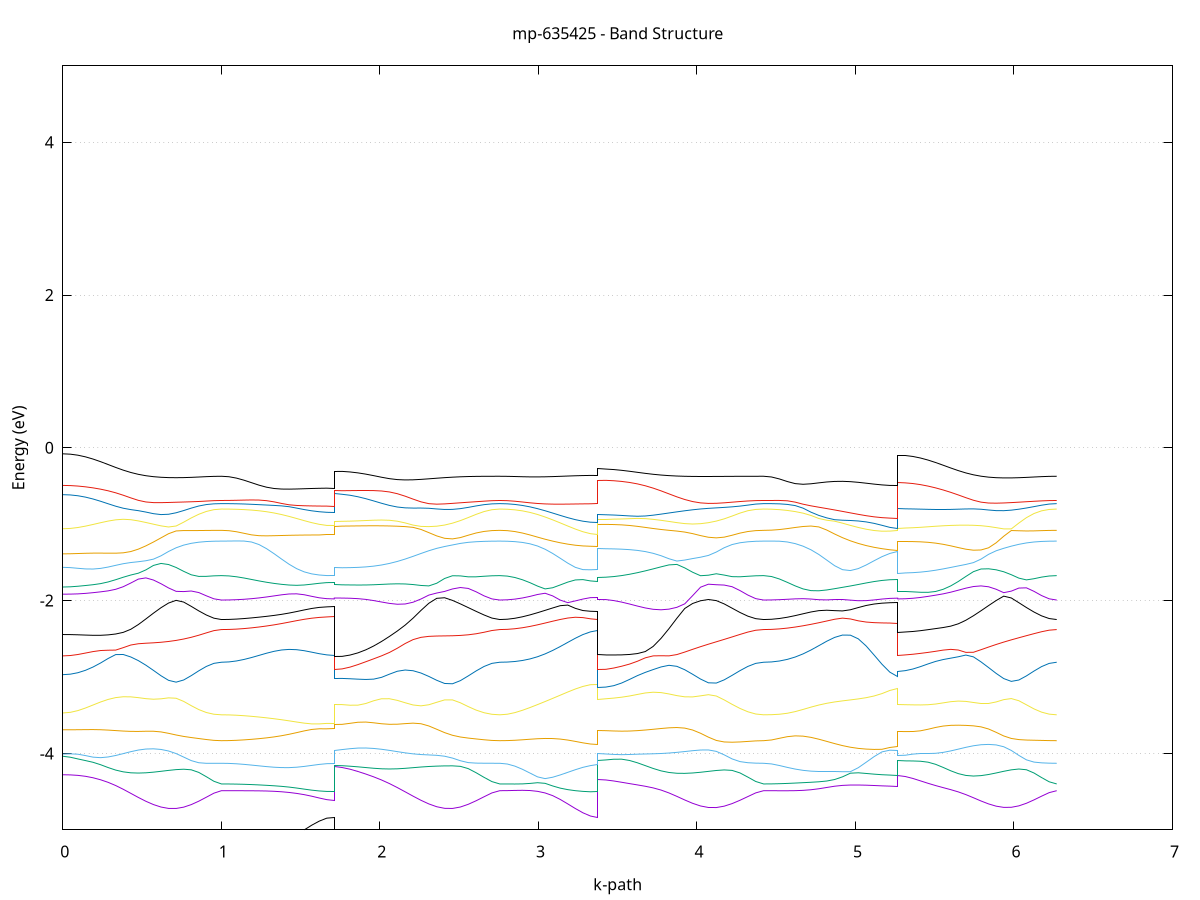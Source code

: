 set title 'mp-635425 - Band Structure'
set xlabel 'k-path'
set ylabel 'Energy (eV)'
set grid y
set yrange [-5:5]
set terminal png size 800,600
set output 'mp-635425_bands_gnuplot.png'
plot '-' using 1:2 with lines notitle, '-' using 1:2 with lines notitle, '-' using 1:2 with lines notitle, '-' using 1:2 with lines notitle, '-' using 1:2 with lines notitle, '-' using 1:2 with lines notitle, '-' using 1:2 with lines notitle, '-' using 1:2 with lines notitle, '-' using 1:2 with lines notitle, '-' using 1:2 with lines notitle, '-' using 1:2 with lines notitle, '-' using 1:2 with lines notitle, '-' using 1:2 with lines notitle, '-' using 1:2 with lines notitle, '-' using 1:2 with lines notitle, '-' using 1:2 with lines notitle, '-' using 1:2 with lines notitle, '-' using 1:2 with lines notitle, '-' using 1:2 with lines notitle, '-' using 1:2 with lines notitle, '-' using 1:2 with lines notitle, '-' using 1:2 with lines notitle, '-' using 1:2 with lines notitle, '-' using 1:2 with lines notitle, '-' using 1:2 with lines notitle, '-' using 1:2 with lines notitle, '-' using 1:2 with lines notitle, '-' using 1:2 with lines notitle, '-' using 1:2 with lines notitle, '-' using 1:2 with lines notitle, '-' using 1:2 with lines notitle, '-' using 1:2 with lines notitle, '-' using 1:2 with lines notitle, '-' using 1:2 with lines notitle, '-' using 1:2 with lines notitle, '-' using 1:2 with lines notitle, '-' using 1:2 with lines notitle, '-' using 1:2 with lines notitle, '-' using 1:2 with lines notitle, '-' using 1:2 with lines notitle, '-' using 1:2 with lines notitle, '-' using 1:2 with lines notitle, '-' using 1:2 with lines notitle, '-' using 1:2 with lines notitle, '-' using 1:2 with lines notitle, '-' using 1:2 with lines notitle, '-' using 1:2 with lines notitle, '-' using 1:2 with lines notitle
0.000000 -21.879050
0.047657 -21.889350
0.095314 -21.917250
0.142971 -21.957350
0.190629 -22.004650
0.238286 -22.056350
0.285943 -22.110350
0.333600 -22.165050
0.381257 -22.219450
0.428914 -22.272550
0.476571 -22.323650
0.524229 -22.372050
0.571886 -22.417350
0.619543 -22.458950
0.667200 -22.496550
0.714857 -22.529850
0.762514 -22.558550
0.810171 -22.582250
0.857829 -22.600950
0.905486 -22.614350
0.953143 -22.622450
1.000800 -22.625050
1.000800 -22.625050
1.048240 -22.623150
1.095679 -22.617350
1.143119 -22.607650
1.190559 -22.594450
1.237999 -22.577850
1.285438 -22.558150
1.332878 -22.535950
1.380318 -22.511750
1.427757 -22.486450
1.475197 -22.460850
1.522637 -22.436350
1.570077 -22.414450
1.617516 -22.396650
1.664956 -22.385050
1.712396 -22.381050
1.712396 -21.878950
1.762116 -21.887450
1.811836 -21.911250
1.861556 -21.946550
1.911276 -21.989950
1.960996 -22.038550
2.010717 -22.090550
2.060437 -22.144250
2.110157 -22.198650
2.159877 -22.252450
2.209597 -22.304950
2.259317 -22.355350
2.309037 -22.402850
2.358758 -22.446850
2.408478 -22.486850
2.458198 -22.522450
2.507918 -22.553150
2.557638 -22.578750
2.607358 -22.598950
2.657078 -22.613450
2.706799 -22.622250
2.756519 -22.625050
2.756519 -22.625050
2.804172 -22.622850
2.851825 -22.616250
2.899479 -22.605250
2.947132 -22.590150
2.994785 -22.571450
3.042438 -22.549350
3.090092 -22.524650
3.137745 -22.498250
3.185398 -22.471350
3.233052 -22.445750
3.280705 -22.423850
3.328358 -22.408850
3.376011 -22.403450
3.376011 -21.877450
3.425767 -21.885250
3.475523 -21.907550
3.525279 -21.941250
3.575035 -21.983250
3.624791 -22.031250
3.674547 -22.083050
3.724303 -22.137050
3.774058 -22.191850
3.823814 -22.246350
3.873570 -22.299650
3.923326 -22.350750
3.973082 -22.398950
4.022838 -22.443750
4.072594 -22.484450
4.122350 -22.520650
4.172105 -22.551950
4.221861 -22.577950
4.271617 -22.598450
4.321373 -22.613250
4.371129 -22.622150
4.420885 -22.625050
4.420885 -22.625050
4.470643 -22.623050
4.520401 -22.616950
4.570159 -22.606750
4.619918 -22.592850
4.669676 -22.575450
4.719434 -22.555150
4.769192 -22.532450
4.818951 -22.507950
4.868709 -22.482550
4.918467 -22.456850
4.968225 -22.431950
5.017984 -22.408650
5.067742 -22.388150
5.117500 -22.371250
5.167258 -22.358550
5.217017 -22.350850
5.266775 -22.348150
5.266775 -21.882650
5.314531 -21.892050
5.362286 -21.918250
5.410042 -21.956750
5.457797 -22.003050
5.505553 -22.054250
5.553308 -22.107950
5.601064 -22.162650
5.648820 -22.217150
5.696575 -22.270350
5.744331 -22.321750
5.792086 -22.370450
5.839842 -22.415950
5.887598 -22.457850
5.935353 -22.495750
5.983109 -22.529250
6.030864 -22.558050
6.078620 -22.581950
6.126375 -22.600750
6.174131 -22.614250
6.221887 -22.622450
6.269642 -22.625050
e
0.000000 -21.654350
0.047657 -21.649850
0.095314 -21.638950
0.142971 -21.626250
0.190629 -21.614550
0.238286 -21.605250
0.285943 -21.598350
0.333600 -21.593750
0.381257 -21.591150
0.428914 -21.590050
0.476571 -21.590050
0.524229 -21.591050
0.571886 -21.592650
0.619543 -21.594650
0.667200 -21.597050
0.714857 -21.599350
0.762514 -21.601750
0.810171 -21.603850
0.857829 -21.605550
0.905486 -21.606950
0.953143 -21.607650
1.000800 -21.607950
1.000800 -21.607950
1.048240 -21.610250
1.095679 -21.617050
1.143119 -21.628150
1.190559 -21.643050
1.237999 -21.661550
1.285438 -21.682950
1.332878 -21.706950
1.380318 -21.732750
1.427757 -21.759550
1.475197 -21.786450
1.522637 -21.812250
1.570077 -21.835150
1.617516 -21.853550
1.664956 -21.865650
1.712396 -21.869950
1.712396 -21.620450
1.762116 -21.617850
1.811836 -21.611750
1.861556 -21.605850
1.911276 -21.602950
1.960996 -21.604050
2.010717 -21.608350
2.060437 -21.614450
2.110157 -21.620750
2.159877 -21.626550
2.209597 -21.631150
2.259317 -21.634050
2.309037 -21.635150
2.358758 -21.634450
2.408478 -21.632250
2.458198 -21.628850
2.507918 -21.624550
2.557638 -21.619750
2.607358 -21.615250
2.657078 -21.611350
2.706799 -21.608850
2.756519 -21.607950
2.756519 -21.607950
2.804172 -21.613950
2.851825 -21.630950
2.899479 -21.656850
2.947132 -21.689250
2.994785 -21.726450
3.042438 -21.766650
3.090092 -21.808450
3.137745 -21.850350
3.185398 -21.890450
3.233052 -21.926750
3.280705 -21.956450
3.328358 -21.976250
3.376011 -21.983250
3.376011 -21.611350
3.425767 -21.610750
3.475523 -21.609950
3.525279 -21.610850
3.575035 -21.614650
3.624791 -21.621050
3.674547 -21.628950
3.724303 -21.636950
3.774058 -21.644050
3.823814 -21.649450
3.873570 -21.653150
3.923326 -21.654650
3.973082 -21.653950
4.022838 -21.651250
4.072594 -21.646650
4.122350 -21.640550
4.172105 -21.633550
4.221861 -21.626150
4.271617 -21.619150
4.321373 -21.613250
4.371129 -21.609350
4.420885 -21.607950
4.420885 -21.607950
4.470643 -21.608850
4.520401 -21.611550
4.570159 -21.615750
4.619918 -21.621050
4.669676 -21.627050
4.719434 -21.633250
4.769192 -21.639150
4.818951 -21.644150
4.868709 -21.647850
4.918467 -21.649750
4.968225 -21.649550
5.017984 -21.647350
5.067742 -21.643450
5.117500 -21.638450
5.167258 -21.633350
5.217017 -21.629650
5.266775 -21.628350
5.266775 -21.623550
5.314531 -21.620450
5.362286 -21.612950
5.410042 -21.604150
5.457797 -21.596450
5.505553 -21.590450
5.553308 -21.586450
5.601064 -21.584250
5.648820 -21.583350
5.696575 -21.583650
5.744331 -21.584850
5.792086 -21.586850
5.839842 -21.589250
5.887598 -21.592050
5.935353 -21.594850
5.983109 -21.597750
6.030864 -21.600550
6.078620 -21.603050
6.126375 -21.605150
6.174131 -21.606650
6.221887 -21.607550
6.269642 -21.607950
e
0.000000 -21.313850
0.047657 -21.314150
0.095314 -21.315050
0.142971 -21.316250
0.190629 -21.317550
0.238286 -21.318950
0.285943 -21.320250
0.333600 -21.321450
0.381257 -21.322650
0.428914 -21.323650
0.476571 -21.324550
0.524229 -21.325250
0.571886 -21.325750
0.619543 -21.326050
0.667200 -21.326350
0.714857 -21.326350
0.762514 -21.326350
0.810171 -21.326150
0.857829 -21.326050
0.905486 -21.325950
0.953143 -21.325850
1.000800 -21.325750
1.000800 -21.325750
1.048240 -21.324550
1.095679 -21.321250
1.143119 -21.315850
1.190559 -21.308850
1.237999 -21.300650
1.285438 -21.291550
1.332878 -21.281950
1.380318 -21.272250
1.427757 -21.262750
1.475197 -21.253750
1.522637 -21.245850
1.570077 -21.239050
1.617516 -21.233950
1.664956 -21.230750
1.712396 -21.229750
1.712396 -21.338950
1.762116 -21.341350
1.811836 -21.346250
1.861556 -21.349850
1.911276 -21.349450
1.960996 -21.344550
2.010717 -21.336250
2.060437 -21.326150
2.110157 -21.315950
2.159877 -21.307050
2.209597 -21.300150
2.259317 -21.295750
2.309037 -21.293850
2.358758 -21.294250
2.408478 -21.296750
2.458198 -21.301050
2.507918 -21.306250
2.557638 -21.311950
2.607358 -21.317350
2.657078 -21.321750
2.706799 -21.324750
2.756519 -21.325750
2.756519 -21.325750
2.804172 -21.322250
2.851825 -21.312450
2.899479 -21.298150
2.947132 -21.281250
2.994785 -21.263350
3.042438 -21.245250
3.090092 -21.227750
3.137745 -21.211350
3.185398 -21.196350
3.233052 -21.183650
3.280705 -21.173750
3.328358 -21.167350
3.376011 -21.165150
3.376011 -21.357250
3.425767 -21.357150
3.475523 -21.355950
3.525279 -21.351550
3.575035 -21.343050
3.624791 -21.330950
3.674547 -21.316950
3.724303 -21.302750
3.774058 -21.289750
3.823814 -21.279150
3.873570 -21.271950
3.923326 -21.268250
3.973082 -21.267950
4.022838 -21.271050
4.072594 -21.276750
4.122350 -21.284550
4.172105 -21.293650
4.221861 -21.303150
4.271617 -21.311950
4.321373 -21.319250
4.371129 -21.324050
4.420885 -21.325750
4.420885 -21.325750
4.470643 -21.326950
4.520401 -21.330250
4.570159 -21.335650
4.619918 -21.342950
4.669676 -21.351750
4.719434 -21.361750
4.769192 -21.372850
4.818951 -21.384550
4.868709 -21.396650
4.918467 -21.408850
4.968225 -21.420850
5.017984 -21.432250
5.067742 -21.442750
5.117500 -21.452050
5.167258 -21.459550
5.217017 -21.464450
5.266775 -21.466250
5.266775 -21.337650
5.314531 -21.336050
5.362286 -21.331950
5.410042 -21.326550
5.457797 -21.321550
5.505553 -21.317750
5.553308 -21.315350
5.601064 -21.314350
5.648820 -21.314250
5.696575 -21.314950
5.744331 -21.316250
5.792086 -21.317650
5.839842 -21.319150
5.887598 -21.320550
5.935353 -21.321850
5.983109 -21.322950
6.030864 -21.323850
6.078620 -21.324650
6.126375 -21.325150
6.174131 -21.325550
6.221887 -21.325750
6.269642 -21.325750
e
0.000000 -21.197550
0.047657 -21.193150
0.095314 -21.180250
0.142971 -21.160450
0.190629 -21.135150
0.238286 -21.106450
0.285943 -21.076050
0.333600 -21.045250
0.381257 -21.015150
0.428914 -20.986750
0.476571 -20.960450
0.524229 -20.936550
0.571886 -20.915150
0.619543 -20.896250
0.667200 -20.879850
0.714857 -20.865750
0.762514 -20.854050
0.810171 -20.844550
0.857829 -20.837150
0.905486 -20.832050
0.953143 -20.828850
1.000800 -20.827850
1.000800 -20.827850
1.048240 -20.829050
1.095679 -20.832650
1.143119 -20.838450
1.190559 -20.846250
1.237999 -20.855450
1.285438 -20.865850
1.332878 -20.876950
1.380318 -20.888250
1.427757 -20.899250
1.475197 -20.909650
1.522637 -20.918950
1.570077 -20.926650
1.617516 -20.932350
1.664956 -20.935950
1.712396 -20.937250
1.712396 -21.173950
1.762116 -21.167750
1.811836 -21.151050
1.861556 -21.127850
1.911276 -21.101250
1.960996 -21.073550
2.010717 -21.045950
2.060437 -21.019150
2.110157 -20.993650
2.159877 -20.969650
2.209597 -20.947150
2.259317 -20.926450
2.309037 -20.907450
2.358758 -20.890450
2.408478 -20.875350
2.458198 -20.862550
2.507918 -20.851550
2.557638 -20.842950
2.607358 -20.836250
2.657078 -20.831550
2.706799 -20.828750
2.756519 -20.827850
2.756519 -20.827850
2.804172 -20.829350
2.851825 -20.834150
2.899479 -20.841650
2.947132 -20.851550
2.994785 -20.863650
3.042438 -20.877150
3.090092 -20.891450
3.137745 -20.905750
3.185398 -20.919150
3.233052 -20.931150
3.280705 -20.940850
3.328358 -20.947050
3.376011 -20.949250
3.376011 -21.167950
3.425767 -21.162750
3.475523 -21.148750
3.525279 -21.128450
3.575035 -21.104850
3.624791 -21.079950
3.674547 -21.055050
3.724303 -21.030750
3.774058 -21.007450
3.823814 -20.985050
3.873570 -20.963850
3.923326 -20.943350
3.973082 -20.923850
4.022838 -20.905450
4.072594 -20.888450
4.122350 -20.873150
4.172105 -20.859750
4.221861 -20.848550
4.271617 -20.839550
4.321373 -20.833050
4.371129 -20.829150
4.420885 -20.827850
4.420885 -20.827850
4.470643 -20.829550
4.520401 -20.834650
4.570159 -20.843050
4.619918 -20.854850
4.669676 -20.869750
4.719434 -20.887550
4.769192 -20.908150
4.818951 -20.931050
4.868709 -20.956150
4.918467 -20.982550
4.968225 -21.009450
5.017984 -21.035850
5.067742 -21.060450
5.117500 -21.081950
5.167258 -21.098650
5.217017 -21.109450
5.266775 -21.113150
5.266775 -21.173050
5.314531 -21.170050
5.362286 -21.161050
5.410042 -21.145950
5.457797 -21.125450
5.505553 -21.100450
5.553308 -21.072750
5.601064 -21.043750
5.648820 -21.014950
5.696575 -20.987250
5.744331 -20.961550
5.792086 -20.937850
5.839842 -20.916450
5.887598 -20.897550
5.935353 -20.880950
5.983109 -20.866650
6.030864 -20.854750
6.078620 -20.845050
6.126375 -20.837550
6.174131 -20.832150
6.221887 -20.828950
6.269642 -20.827850
e
0.000000 -20.612950
0.047657 -20.612350
0.095314 -20.610450
0.142971 -20.607450
0.190629 -20.603150
0.238286 -20.597750
0.285943 -20.591250
0.333600 -20.583850
0.381257 -20.575750
0.428914 -20.567150
0.476571 -20.558450
0.524229 -20.550050
0.571886 -20.542350
0.619543 -20.535650
0.667200 -20.530050
0.714857 -20.525550
0.762514 -20.522150
0.810171 -20.519750
0.857829 -20.518050
0.905486 -20.517050
0.953143 -20.516450
1.000800 -20.516250
1.000800 -20.516250
1.048240 -20.516350
1.095679 -20.516550
1.143119 -20.516950
1.190559 -20.517350
1.237999 -20.517750
1.285438 -20.518050
1.332878 -20.518450
1.380318 -20.518650
1.427757 -20.518550
1.475197 -20.518550
1.522637 -20.518450
1.570077 -20.518050
1.617516 -20.517750
1.664956 -20.517550
1.712396 -20.517550
1.712396 -20.637350
1.762116 -20.636650
1.811836 -20.634750
1.861556 -20.631450
1.911276 -20.626850
1.960996 -20.621150
2.010717 -20.614450
2.060437 -20.606650
2.110157 -20.598150
2.159877 -20.589150
2.209597 -20.580050
2.259317 -20.571050
2.309037 -20.562250
2.358758 -20.553750
2.408478 -20.545950
2.458198 -20.538750
2.507918 -20.532350
2.557638 -20.526850
2.607358 -20.522350
2.657078 -20.518950
2.706799 -20.516950
2.756519 -20.516250
2.756519 -20.516250
2.804172 -20.517950
2.851825 -20.522450
2.899479 -20.528750
2.947132 -20.535350
2.994785 -20.541950
3.042438 -20.547650
3.090092 -20.552450
3.137745 -20.556150
3.185398 -20.558850
3.233052 -20.560850
3.280705 -20.562150
3.328358 -20.563050
3.376011 -20.563250
3.376011 -20.681350
3.425767 -20.680550
3.475523 -20.678050
3.525279 -20.673850
3.575035 -20.668050
3.624791 -20.660550
3.674547 -20.651650
3.724303 -20.641350
3.774058 -20.629950
3.823814 -20.617850
3.873570 -20.605450
3.923326 -20.592850
3.973082 -20.580450
4.022838 -20.568650
4.072594 -20.557550
4.122350 -20.547450
4.172105 -20.538550
4.221861 -20.530850
4.271617 -20.524550
4.321373 -20.519950
4.371129 -20.517250
4.420885 -20.516250
4.420885 -20.516250
4.470643 -20.515950
4.520401 -20.515450
4.570159 -20.515250
4.619918 -20.516050
4.669676 -20.518650
4.719434 -20.523550
4.769192 -20.530750
4.818951 -20.539750
4.868709 -20.550050
4.918467 -20.560750
4.968225 -20.571350
5.017984 -20.581050
5.067742 -20.589650
5.117500 -20.596650
5.167258 -20.601850
5.217017 -20.605050
5.266775 -20.606150
5.266775 -20.635350
5.314531 -20.634850
5.362286 -20.633350
5.410042 -20.630650
5.457797 -20.626850
5.505553 -20.621850
5.553308 -20.615750
5.601064 -20.608450
5.648820 -20.600150
5.696575 -20.591050
5.744331 -20.581450
5.792086 -20.571650
5.839842 -20.561950
5.887598 -20.552750
5.935353 -20.544350
5.983109 -20.536950
6.030864 -20.530650
6.078620 -20.525450
6.126375 -20.521450
6.174131 -20.518550
6.221887 -20.516850
6.269642 -20.516250
e
0.000000 -20.319950
0.047657 -20.319950
0.095314 -20.320150
0.142971 -20.320550
0.190629 -20.320850
0.238286 -20.321350
0.285943 -20.321950
0.333600 -20.322350
0.381257 -20.322550
0.428914 -20.322350
0.476571 -20.321750
0.524229 -20.320550
0.571886 -20.318750
0.619543 -20.316350
0.667200 -20.313450
0.714857 -20.310250
0.762514 -20.306850
0.810171 -20.303650
0.857829 -20.300950
0.905486 -20.298850
0.953143 -20.297550
1.000800 -20.297050
1.000800 -20.297050
1.048240 -20.297250
1.095679 -20.297950
1.143119 -20.298950
1.190559 -20.300450
1.237999 -20.302450
1.285438 -20.304650
1.332878 -20.307350
1.380318 -20.310250
1.427757 -20.313250
1.475197 -20.316350
1.522637 -20.319350
1.570077 -20.321750
1.617516 -20.323550
1.664956 -20.324750
1.712396 -20.325250
1.712396 -20.339050
1.762116 -20.338850
1.811836 -20.338150
1.861556 -20.336850
1.911276 -20.335250
1.960996 -20.333250
2.010717 -20.330950
2.060437 -20.328250
2.110157 -20.325550
2.159877 -20.322650
2.209597 -20.319650
2.259317 -20.316750
2.309037 -20.313750
2.358758 -20.310750
2.408478 -20.307950
2.458198 -20.305450
2.507918 -20.303050
2.557638 -20.300950
2.607358 -20.299350
2.657078 -20.298050
2.706799 -20.297350
2.756519 -20.297050
2.756519 -20.297050
2.804172 -20.293850
2.851825 -20.284650
2.899479 -20.270850
2.947132 -20.254150
2.994785 -20.236150
3.042438 -20.217950
3.090092 -20.200550
3.137745 -20.184750
3.185398 -20.171150
3.233052 -20.160150
3.280705 -20.152150
3.328358 -20.147150
3.376011 -20.145650
3.376011 -20.288750
3.425767 -20.288750
3.475523 -20.288550
3.525279 -20.288150
3.575035 -20.287850
3.624791 -20.287350
3.674547 -20.286950
3.724303 -20.286550
3.774058 -20.286350
3.823814 -20.286250
3.873570 -20.286550
3.923326 -20.287050
3.973082 -20.287850
4.022838 -20.288850
4.072594 -20.290050
4.122350 -20.291450
4.172105 -20.292850
4.221861 -20.294250
4.271617 -20.295350
4.321373 -20.296250
4.371129 -20.296850
4.420885 -20.297050
4.420885 -20.297050
4.470643 -20.296350
4.520401 -20.293850
4.570159 -20.289250
4.619918 -20.282050
4.669676 -20.271750
4.719434 -20.258350
4.769192 -20.242350
4.818951 -20.224350
4.868709 -20.205250
4.918467 -20.185950
4.968225 -20.167250
5.017984 -20.150150
5.067742 -20.135150
5.117500 -20.122950
5.167258 -20.113750
5.217017 -20.108250
5.266775 -20.106350
5.266775 -20.334450
5.314531 -20.334250
5.362286 -20.333450
5.410042 -20.332350
5.457797 -20.330850
5.505553 -20.328950
5.553308 -20.326950
5.601064 -20.324650
5.648820 -20.322350
5.696575 -20.319850
5.744331 -20.317550
5.792086 -20.314950
5.839842 -20.312350
5.887598 -20.309850
5.935353 -20.307350
5.983109 -20.304950
6.030864 -20.302750
6.078620 -20.300850
6.126375 -20.299250
6.174131 -20.298050
6.221887 -20.297350
6.269642 -20.297050
e
0.000000 -6.971250
0.047657 -6.966250
0.095314 -6.951150
0.142971 -6.926250
0.190629 -6.891450
0.238286 -6.847250
0.285943 -6.793850
0.333600 -6.731550
0.381257 -6.660950
0.428914 -6.582550
0.476571 -6.497050
0.524229 -6.405150
0.571886 -6.307950
0.619543 -6.206350
0.667200 -6.101750
0.714857 -5.995950
0.762514 -5.890850
0.810171 -5.788950
0.857829 -5.693550
0.905486 -5.609150
0.953143 -5.543250
1.000800 -5.514850
1.000800 -5.514850
1.048240 -5.509450
1.095679 -5.493350
1.143119 -5.467350
1.190559 -5.433050
1.237999 -5.397550
1.285438 -5.381950
1.332878 -5.380250
1.380318 -5.381250
1.427757 -5.382950
1.475197 -5.384650
1.522637 -5.386250
1.570077 -5.387650
1.617516 -5.388650
1.664956 -5.389350
1.712396 -5.389550
1.712396 -6.613150
1.762116 -6.612550
1.811836 -6.610550
1.861556 -6.605750
1.911276 -6.596650
1.960996 -6.581650
2.010717 -6.559150
2.060437 -6.527950
2.110157 -6.487250
2.159877 -6.436850
2.209597 -6.376650
2.259317 -6.307050
2.309037 -6.228950
2.358758 -6.143450
2.408478 -6.052250
2.458198 -5.957350
2.507918 -5.861350
2.557638 -5.767150
2.607358 -5.678550
2.657078 -5.600350
2.706799 -5.540150
2.756519 -5.514850
2.756519 -5.514850
2.804172 -5.511650
2.851825 -5.502050
2.899479 -5.486450
2.947132 -5.465450
2.994785 -5.440550
3.042438 -5.415450
3.090092 -5.397550
3.137745 -5.389750
3.185398 -5.387050
3.233052 -5.386150
3.280705 -5.385950
3.328358 -5.385950
3.376011 -5.386050
3.376011 -6.620050
3.425767 -6.620050
3.475523 -6.619550
3.525279 -6.617150
3.575035 -6.611150
3.624791 -6.599550
3.674547 -6.580750
3.724303 -6.553150
3.774058 -6.515950
3.823814 -6.468550
3.873570 -6.410950
3.923326 -6.343250
3.973082 -6.266350
4.022838 -6.181050
4.072594 -6.089050
4.122350 -5.992150
4.172105 -5.892750
4.221861 -5.793750
4.271617 -5.698950
4.321373 -5.613350
4.371129 -5.545050
4.420885 -5.514850
4.420885 -5.514850
4.470643 -5.510850
4.520401 -5.498750
4.570159 -5.479050
4.619918 -5.452350
4.669676 -5.420950
4.719434 -5.408650
4.769192 -5.419350
4.818951 -5.432450
4.868709 -5.446050
4.918467 -5.459450
4.968225 -5.472150
5.017984 -5.483650
5.067742 -5.493550
5.117500 -5.501550
5.167258 -5.507450
5.217017 -5.511050
5.266775 -5.512250
5.266775 -6.822450
5.314531 -6.818350
5.362286 -6.805950
5.410042 -6.785450
5.457797 -6.756750
5.505553 -6.720150
5.553308 -6.675650
5.601064 -6.623550
5.648820 -6.563950
5.696575 -6.497150
5.744331 -6.423650
5.792086 -6.343850
5.839842 -6.258350
5.887598 -6.167850
5.935353 -6.073450
5.983109 -5.976550
6.030864 -5.878750
6.078620 -5.782550
6.126375 -5.690850
6.174131 -5.608350
6.221887 -5.543150
6.269642 -5.514850
e
0.000000 -5.597650
0.047657 -5.595950
0.095314 -5.590750
0.142971 -5.581950
0.190629 -5.569450
0.238286 -5.553150
0.285943 -5.532950
0.333600 -5.508750
0.381257 -5.480750
0.428914 -5.449150
0.476571 -5.414750
0.524229 -5.378850
0.571886 -5.343350
0.619543 -5.310850
0.667200 -5.285150
0.714857 -5.269350
0.762514 -5.265650
0.810171 -5.273650
0.857829 -5.291750
0.905486 -5.317650
0.953143 -5.346450
1.000800 -5.362150
1.000800 -5.362150
1.048240 -5.362250
1.095679 -5.362650
1.143119 -5.363050
1.190559 -5.362250
1.237999 -5.354050
1.285438 -5.318450
1.332878 -5.262850
1.380318 -5.199950
1.427757 -5.133750
1.475197 -5.066750
1.522637 -5.001350
1.570077 -4.940250
1.617516 -4.887050
1.664956 -4.847950
1.712396 -4.832850
1.712396 -5.901850
1.762116 -5.895550
1.811836 -5.877050
1.861556 -5.847650
1.911276 -5.808950
1.960996 -5.763050
2.010717 -5.711550
2.060437 -5.656050
2.110157 -5.597950
2.159877 -5.538550
2.209597 -5.479350
2.259317 -5.421950
2.309037 -5.368750
2.358758 -5.323050
2.408478 -5.288650
2.458198 -5.269150
2.507918 -5.265550
2.557638 -5.275550
2.607358 -5.295350
2.657078 -5.321250
2.706799 -5.348250
2.756519 -5.362150
2.756519 -5.362150
2.804172 -5.362150
2.851825 -5.362250
2.899479 -5.362150
2.947132 -5.361450
2.994785 -5.359050
3.042438 -5.351350
3.090092 -5.331650
3.137745 -5.297850
3.185398 -5.255750
3.233052 -5.210450
3.280705 -5.166450
3.328358 -5.131350
3.376011 -5.116950
3.376011 -5.862850
3.425767 -5.856350
3.475523 -5.837550
3.525279 -5.807550
3.575035 -5.768250
3.624791 -5.721650
3.674547 -5.669650
3.724303 -5.613650
3.774058 -5.555250
3.823814 -5.495650
3.873570 -5.436550
3.923326 -5.379550
3.973082 -5.327450
4.022838 -5.283550
4.072594 -5.252150
4.122350 -5.236650
4.172105 -5.237650
4.221861 -5.252650
4.271617 -5.277850
4.321373 -5.309950
4.371129 -5.343850
4.420885 -5.362150
4.420885 -5.362150
4.470643 -5.363350
4.520401 -5.367150
4.570159 -5.373150
4.619918 -5.381050
4.669676 -5.388950
4.719434 -5.373750
4.769192 -5.332250
4.818951 -5.286050
4.868709 -5.238450
4.918467 -5.191450
4.968225 -5.147050
5.017984 -5.106750
5.067742 -5.071850
5.117500 -5.043550
5.167258 -5.022650
5.217017 -5.009750
5.266775 -5.005450
5.266775 -5.687550
5.314531 -5.685250
5.362286 -5.678350
5.410042 -5.666750
5.457797 -5.650550
5.505553 -5.629550
5.553308 -5.603650
5.601064 -5.573150
5.648820 -5.538250
5.696575 -5.499350
5.744331 -5.457550
5.792086 -5.414250
5.839842 -5.371450
5.887598 -5.332350
5.935353 -5.300550
5.983109 -5.279750
6.030864 -5.272050
6.078620 -5.277250
6.126375 -5.293450
6.174131 -5.318150
6.221887 -5.346550
6.269642 -5.362150
e
0.000000 -4.279650
0.047657 -4.281550
0.095314 -4.287850
0.142971 -4.299950
0.190629 -4.319050
0.238286 -4.345350
0.285943 -4.379050
0.333600 -4.420750
0.381257 -4.469750
0.428914 -4.523050
0.476571 -4.576750
0.524229 -4.626950
0.571886 -4.670050
0.619543 -4.702350
0.667200 -4.720350
0.714857 -4.721050
0.762514 -4.703750
0.810171 -4.670650
0.857829 -4.625750
0.905486 -4.573850
0.953143 -4.520850
1.000800 -4.488350
1.000800 -4.488350
1.048240 -4.488450
1.095679 -4.488650
1.143119 -4.488950
1.190559 -4.489450
1.237999 -4.490450
1.285438 -4.492450
1.332878 -4.496250
1.380318 -4.502450
1.427757 -4.511550
1.475197 -4.523950
1.522637 -4.540050
1.570077 -4.560450
1.617516 -4.584050
1.664956 -4.605450
1.712396 -4.614750
1.712396 -4.177550
1.762116 -4.185050
1.811836 -4.206950
1.861556 -4.236850
1.911276 -4.270350
1.960996 -4.307050
2.010717 -4.348250
2.060437 -4.395150
2.110157 -4.447450
2.159877 -4.503250
2.209597 -4.559850
2.259317 -4.613950
2.309037 -4.661550
2.358758 -4.698350
2.408478 -4.719250
2.458198 -4.720750
2.507918 -4.702050
2.557638 -4.666550
2.607358 -4.620050
2.657078 -4.568150
2.706799 -4.517550
2.756519 -4.488350
2.756519 -4.488350
2.804172 -4.487350
2.851825 -4.484950
2.899479 -4.483450
2.947132 -4.486350
2.994785 -4.496950
3.042438 -4.517950
3.090092 -4.552950
3.137745 -4.602750
3.185398 -4.661350
3.233052 -4.721750
3.280705 -4.777450
3.328358 -4.819950
3.376011 -4.836750
3.376011 -4.342750
3.425767 -4.347950
3.475523 -4.361150
3.525279 -4.378050
3.575035 -4.395550
3.624791 -4.412650
3.674547 -4.430550
3.724303 -4.451850
3.774058 -4.480250
3.823814 -4.517850
3.873570 -4.562650
3.923326 -4.609850
3.973082 -4.653750
4.022838 -4.688350
4.072594 -4.708050
4.122350 -4.709050
4.172105 -4.690950
4.221861 -4.657450
4.271617 -4.613950
4.321373 -4.565350
4.371129 -4.517050
4.420885 -4.488350
4.420885 -4.488350
4.470643 -4.488550
4.520401 -4.489050
4.570159 -4.489150
4.619918 -4.487950
4.669676 -4.483950
4.719434 -4.475950
4.769192 -4.463050
4.818951 -4.446250
4.868709 -4.429750
4.918467 -4.418950
4.968225 -4.414350
5.017984 -4.414050
5.067742 -4.416350
5.117500 -4.420450
5.167258 -4.425050
5.217017 -4.428650
5.266775 -4.430050
5.266775 -4.292750
5.314531 -4.302850
5.362286 -4.328150
5.410042 -4.359650
5.457797 -4.391550
5.505553 -4.421150
5.553308 -4.448250
5.601064 -4.474750
5.648820 -4.504150
5.696575 -4.539650
5.744331 -4.580650
5.792086 -4.623050
5.839842 -4.661450
5.887598 -4.690950
5.935353 -4.706750
5.983109 -4.705750
6.030864 -4.686950
6.078620 -4.652950
6.126375 -4.608650
6.174131 -4.560150
6.221887 -4.513950
6.269642 -4.488350
e
0.000000 -4.037450
0.047657 -4.050250
0.095314 -4.072650
0.142971 -4.094150
0.190629 -4.116550
0.238286 -4.148150
0.285943 -4.185450
0.333600 -4.218550
0.381257 -4.241650
0.428914 -4.254250
0.476571 -4.257650
0.524229 -4.254150
0.571886 -4.245750
0.619543 -4.234550
0.667200 -4.222650
0.714857 -4.212450
0.762514 -4.207250
0.810171 -4.214950
0.857829 -4.249050
0.905486 -4.305350
0.953143 -4.365050
1.000800 -4.400150
1.000800 -4.400150
1.048240 -4.400650
1.095679 -4.402150
1.143119 -4.404750
1.190559 -4.408250
1.237999 -4.412750
1.285438 -4.418050
1.332878 -4.424150
1.380318 -4.431550
1.427757 -4.441250
1.475197 -4.453650
1.522637 -4.467750
1.570077 -4.481250
1.617516 -4.491650
1.664956 -4.497950
1.712396 -4.500050
1.712396 -4.157750
1.762116 -4.161250
1.811836 -4.167850
1.861556 -4.175950
1.911276 -4.185450
1.960996 -4.194750
2.010717 -4.201650
2.060437 -4.204150
2.110157 -4.201850
2.159877 -4.195550
2.209597 -4.187050
2.259317 -4.178450
2.309037 -4.171550
2.358758 -4.166750
2.408478 -4.163750
2.458198 -4.163150
2.507918 -4.169650
2.557638 -4.199350
2.607358 -4.253350
2.657078 -4.313550
2.706799 -4.369250
2.756519 -4.400150
2.756519 -4.400150
2.804172 -4.400450
2.851825 -4.400850
2.899479 -4.399250
2.947132 -4.393150
2.994785 -4.383850
3.042438 -4.392150
3.090092 -4.426150
3.137745 -4.454850
3.185398 -4.474550
3.233052 -4.488150
3.280705 -4.497250
3.328358 -4.502650
3.376011 -4.504450
3.376011 -4.090350
3.425767 -4.085650
3.475523 -4.076550
3.525279 -4.075850
3.575035 -4.092850
3.624791 -4.123250
3.674547 -4.160250
3.724303 -4.197550
3.774058 -4.228950
3.823814 -4.249950
3.873570 -4.260150
3.923326 -4.261450
3.973082 -4.256450
4.022838 -4.247150
4.072594 -4.235450
4.122350 -4.223850
4.172105 -4.216550
4.221861 -4.222750
4.271617 -4.255650
4.321373 -4.310550
4.371129 -4.367850
4.420885 -4.400150
4.420885 -4.400150
4.470643 -4.399250
4.520401 -4.396850
4.570159 -4.393150
4.619918 -4.388550
4.669676 -4.383450
4.719434 -4.378150
4.769192 -4.371850
4.818951 -4.361750
4.868709 -4.342150
4.918467 -4.306850
4.968225 -4.259250
5.017984 -4.254050
5.067742 -4.262750
5.117500 -4.271850
5.167258 -4.279250
5.217017 -4.283850
5.266775 -4.285450
5.266775 -4.097250
5.314531 -4.097950
5.362286 -4.099250
5.410042 -4.102850
5.457797 -4.115150
5.505553 -4.142950
5.553308 -4.183750
5.601064 -4.227750
5.648820 -4.265050
5.696575 -4.288650
5.744331 -4.296550
5.792086 -4.291150
5.839842 -4.276450
5.887598 -4.256350
5.935353 -4.234550
5.983109 -4.215350
6.030864 -4.204550
6.078620 -4.214150
6.126375 -4.256850
6.174131 -4.316450
6.221887 -4.371550
6.269642 -4.400150
e
0.000000 -4.009150
0.047657 -4.005950
0.095314 -4.010850
0.142971 -4.028650
0.190629 -4.049150
0.238286 -4.056050
0.285943 -4.046950
0.333600 -4.027650
0.381257 -4.003050
0.428914 -3.977750
0.476571 -3.956250
0.524229 -3.943050
0.571886 -3.940150
0.619543 -3.948350
0.667200 -3.968650
0.714857 -4.002550
0.762514 -4.048150
0.810171 -4.094550
0.857829 -4.122450
0.905486 -4.129950
0.953143 -4.130050
1.000800 -4.129550
1.000800 -4.129550
1.048240 -4.131250
1.095679 -4.136150
1.143119 -4.143750
1.190559 -4.153150
1.237999 -4.163250
1.285438 -4.173050
1.332878 -4.181150
1.380318 -4.186050
1.427757 -4.186250
1.475197 -4.180950
1.522637 -4.170650
1.570077 -4.157450
1.617516 -4.144350
1.664956 -4.134750
1.712396 -4.131250
1.712396 -3.955850
1.762116 -3.950050
1.811836 -3.938550
1.861556 -3.930450
1.911276 -3.929450
1.960996 -3.935250
2.010717 -3.946150
2.060437 -3.960650
2.110157 -3.977050
2.159877 -3.993050
2.209597 -4.006150
2.259317 -4.015050
2.309037 -4.020150
2.358758 -4.025250
2.408478 -4.036950
2.458198 -4.061450
2.507918 -4.096150
2.557638 -4.120750
2.607358 -4.127450
2.657078 -4.128750
2.706799 -4.129250
2.756519 -4.129550
2.756519 -4.129550
2.804172 -4.139250
2.851825 -4.166850
2.899479 -4.208150
2.947132 -4.257850
2.994785 -4.307450
3.042438 -4.330250
3.090092 -4.312250
3.137745 -4.282150
3.185398 -4.248050
3.233052 -4.213750
3.280705 -4.182750
3.328358 -4.160150
3.376011 -4.151650
3.376011 -4.005250
3.425767 -4.007650
3.475523 -4.013350
3.525279 -4.016950
3.575035 -4.014350
3.624791 -4.010450
3.674547 -4.007750
3.724303 -4.005250
3.774058 -4.001450
3.823814 -3.995350
3.873570 -3.986650
3.923326 -3.975950
3.973082 -3.964750
4.022838 -3.955850
4.072594 -3.954950
4.122350 -3.973650
4.172105 -4.019050
4.221861 -4.072150
4.271617 -4.107450
4.321373 -4.122050
4.371129 -4.127750
4.420885 -4.129550
4.420885 -4.129550
4.470643 -4.137950
4.520401 -4.158750
4.570159 -4.183250
4.619918 -4.205350
4.669676 -4.222050
4.719434 -4.232450
4.769192 -4.237250
4.818951 -4.238550
4.868709 -4.238550
4.918467 -4.239650
4.968225 -4.239450
5.017984 -4.187450
5.067742 -4.115850
5.117500 -4.042750
5.167258 -3.980450
5.217017 -3.958050
5.266775 -3.956450
5.266775 -4.032050
5.314531 -4.024250
5.362286 -4.009450
5.410042 -4.001550
5.457797 -4.001750
5.505553 -3.998950
5.553308 -3.986950
5.601064 -3.967650
5.648820 -3.944350
5.696575 -3.920650
5.744331 -3.900250
5.792086 -3.886750
5.839842 -3.882450
5.887598 -3.889250
5.935353 -3.912950
5.983109 -3.961350
6.030864 -4.026450
6.078620 -4.084550
6.126375 -4.113950
6.174131 -4.123850
6.221887 -4.128050
6.269642 -4.129550
e
0.000000 -3.690450
0.047657 -3.690650
0.095314 -3.690250
0.142971 -3.688950
0.190629 -3.688350
0.238286 -3.690350
0.285943 -3.695050
0.333600 -3.701450
0.381257 -3.707750
0.428914 -3.711950
0.476571 -3.712450
0.524229 -3.710150
0.571886 -3.710250
0.619543 -3.718950
0.667200 -3.737350
0.714857 -3.759150
0.762514 -3.777950
0.810171 -3.792550
0.857829 -3.805650
0.905486 -3.818550
0.953143 -3.829350
1.000800 -3.833650
1.000800 -3.833650
1.048240 -3.832450
1.095679 -3.828750
1.143119 -3.823150
1.190559 -3.815850
1.237999 -3.807150
1.285438 -3.796850
1.332878 -3.784150
1.380318 -3.768650
1.427757 -3.749850
1.475197 -3.728250
1.522637 -3.705650
1.570077 -3.686750
1.617516 -3.678050
1.664956 -3.678350
1.712396 -3.679650
1.712396 -3.624850
1.762116 -3.619750
1.811836 -3.606350
1.861556 -3.592450
1.911276 -3.589850
1.960996 -3.599650
2.010717 -3.612150
2.060437 -3.619250
2.110157 -3.618050
2.159877 -3.610450
2.209597 -3.604050
2.259317 -3.611750
2.309037 -3.641050
2.358758 -3.684250
2.408478 -3.728250
2.458198 -3.763050
2.507918 -3.785550
2.557638 -3.799650
2.607358 -3.810950
2.657078 -3.821650
2.706799 -3.830350
2.756519 -3.833650
2.756519 -3.833650
2.804172 -3.832350
2.851825 -3.828250
2.899479 -3.822050
2.947132 -3.814850
2.994785 -3.808250
3.042438 -3.804650
3.090092 -3.805650
3.137745 -3.812650
3.185398 -3.825550
3.233052 -3.843050
3.280705 -3.861950
3.328358 -3.877250
3.376011 -3.883350
3.376011 -3.701050
3.425767 -3.702850
3.475523 -3.706650
3.525279 -3.709050
3.575035 -3.707550
3.624791 -3.702150
3.674547 -3.694150
3.724303 -3.684550
3.774058 -3.674250
3.823814 -3.665250
3.873570 -3.661450
3.923326 -3.669150
3.973082 -3.694150
4.022838 -3.736450
4.072594 -3.787550
4.122350 -3.830450
4.172105 -3.850350
4.221861 -3.853850
4.271617 -3.850250
4.321373 -3.843350
4.371129 -3.836550
4.420885 -3.833650
4.420885 -3.833650
4.470643 -3.824350
4.520401 -3.802550
4.570159 -3.781250
4.619918 -3.770650
4.669676 -3.774250
4.719434 -3.790250
4.769192 -3.814450
4.818951 -3.842850
4.868709 -3.871750
4.918467 -3.898150
4.968225 -3.919450
5.017984 -3.934550
5.067742 -3.943750
5.117500 -3.948050
5.167258 -3.946550
5.217017 -3.922650
5.266775 -3.907250
5.266775 -3.712950
5.314531 -3.714150
5.362286 -3.713850
5.410042 -3.704550
5.457797 -3.684150
5.505553 -3.660350
5.553308 -3.642150
5.601064 -3.632850
5.648820 -3.630950
5.696575 -3.633450
5.744331 -3.639450
5.792086 -3.652750
5.839842 -3.680650
5.887598 -3.724350
5.935353 -3.771750
5.983109 -3.804350
6.030864 -3.819450
6.078620 -3.825350
6.126375 -3.827950
6.174131 -3.830150
6.221887 -3.832550
6.269642 -3.833650
e
0.000000 -3.470850
0.047657 -3.462650
0.095314 -3.439850
0.142971 -3.406150
0.190629 -3.366750
0.238286 -3.327350
0.285943 -3.293550
0.333600 -3.269850
0.381257 -3.258650
0.428914 -3.259950
0.476571 -3.270350
0.524229 -3.283550
0.571886 -3.290950
0.619543 -3.285850
0.667200 -3.273050
0.714857 -3.278150
0.762514 -3.319350
0.810171 -3.375250
0.857829 -3.426550
0.905486 -3.464950
0.953143 -3.487550
1.000800 -3.494950
1.000800 -3.494950
1.048240 -3.496350
1.095679 -3.500450
1.143119 -3.506750
1.190559 -3.514750
1.237999 -3.524150
1.285438 -3.534650
1.332878 -3.546450
1.380318 -3.559550
1.427757 -3.574050
1.475197 -3.589450
1.522637 -3.603950
1.570077 -3.613950
1.617516 -3.614150
1.664956 -3.607550
1.712396 -3.604050
1.712396 -3.357250
1.762116 -3.361350
1.811836 -3.369350
1.861556 -3.368650
1.911276 -3.347150
1.960996 -3.311150
2.010717 -3.284750
2.060437 -3.284550
2.110157 -3.305950
2.159877 -3.337350
2.209597 -3.366250
2.259317 -3.377650
2.309037 -3.363250
2.358758 -3.331050
2.408478 -3.300050
2.458198 -3.299850
2.507918 -3.337450
2.557638 -3.387550
2.607358 -3.433350
2.657078 -3.467650
2.706799 -3.488250
2.756519 -3.494950
2.756519 -3.494950
2.804172 -3.487350
2.851825 -3.466350
2.899479 -3.435850
2.947132 -3.399850
2.994785 -3.361150
3.042438 -3.321150
3.090092 -3.280150
3.137745 -3.238350
3.185398 -3.196650
3.233052 -3.157150
3.280705 -3.123650
3.328358 -3.100650
3.376011 -3.092450
3.376011 -3.288750
3.425767 -3.285050
3.475523 -3.276150
3.525279 -3.264350
3.575035 -3.248550
3.624791 -3.228450
3.674547 -3.208950
3.724303 -3.199150
3.774058 -3.204250
3.823814 -3.221950
3.873570 -3.243750
3.923326 -3.259450
3.973082 -3.260650
4.022838 -3.246750
4.072594 -3.231550
4.122350 -3.248950
4.172105 -3.299750
4.221861 -3.357750
4.271617 -3.411450
4.321373 -3.455250
4.371129 -3.484550
4.420885 -3.494950
4.420885 -3.494950
4.470643 -3.493350
4.520401 -3.487650
4.570159 -3.474850
4.619918 -3.453150
4.669676 -3.424650
4.719434 -3.394450
4.769192 -3.366950
4.818951 -3.344350
4.868709 -3.326650
4.918467 -3.312550
4.968225 -3.299950
5.017984 -3.286850
5.067742 -3.270750
5.117500 -3.248750
5.167258 -3.217350
5.217017 -3.176350
5.266775 -3.148750
5.266775 -3.361650
5.314531 -3.362650
5.362286 -3.364750
5.410042 -3.365850
5.457797 -3.363050
5.505553 -3.353950
5.553308 -3.338850
5.601064 -3.323250
5.648820 -3.315150
5.696575 -3.319450
5.744331 -3.333550
5.792086 -3.347050
5.839842 -3.346550
5.887598 -3.326550
5.935353 -3.296450
5.983109 -3.282350
6.030864 -3.310650
6.078620 -3.363950
6.126375 -3.417650
6.174131 -3.460050
6.221887 -3.486150
6.269642 -3.494950
e
0.000000 -2.969450
0.047657 -2.963050
0.095314 -2.943950
0.142971 -2.912550
0.190629 -2.869550
0.238286 -2.816750
0.285943 -2.757750
0.333600 -2.706750
0.381257 -2.705450
0.428914 -2.737850
0.476571 -2.785650
0.524229 -2.845450
0.571886 -2.913450
0.619543 -2.983650
0.667200 -3.043750
0.714857 -3.067450
0.762514 -3.039150
0.810171 -2.982350
0.857829 -2.918950
0.905486 -2.861750
0.953143 -2.821450
1.000800 -2.806750
1.000800 -2.806750
1.048240 -2.802550
1.095679 -2.790050
1.143119 -2.770350
1.190559 -2.745250
1.237999 -2.716950
1.285438 -2.688550
1.332878 -2.663750
1.380318 -2.646250
1.427757 -2.638850
1.475197 -2.642550
1.522637 -2.655650
1.570077 -2.674850
1.617516 -2.694950
1.664956 -2.710350
1.712396 -2.716150
1.712396 -3.017250
1.762116 -3.018850
1.811836 -3.022950
1.861556 -3.028350
1.911276 -3.032350
1.960996 -3.027950
2.010717 -3.004550
2.060437 -2.963050
2.110157 -2.924750
2.159877 -2.908650
2.209597 -2.917950
2.259317 -2.948050
2.309037 -2.992450
2.358758 -3.043050
2.408478 -3.084650
2.458198 -3.088750
2.507918 -3.047750
2.557638 -2.985850
2.607358 -2.920450
2.657078 -2.862350
2.706799 -2.821550
2.756519 -2.806750
2.756519 -2.806750
2.804172 -2.804450
2.851825 -2.797150
2.899479 -2.783850
2.947132 -2.763450
2.994785 -2.734850
3.042438 -2.697650
3.090092 -2.652550
3.137745 -2.601350
3.185398 -2.546750
3.233052 -2.492850
3.280705 -2.444650
3.328358 -2.409250
3.376011 -2.395650
3.376011 -3.137150
3.425767 -3.131950
3.475523 -3.113550
3.525279 -3.078850
3.575035 -3.031650
3.624791 -2.982150
3.674547 -2.939550
3.724303 -2.902650
3.774058 -2.868250
3.823814 -2.846950
3.873570 -2.860550
3.923326 -2.905050
3.973082 -2.964350
4.022838 -3.026850
4.072594 -3.076050
4.122350 -3.079350
4.172105 -3.037450
4.221861 -2.978750
4.271617 -2.917050
4.321373 -2.861550
4.371129 -2.821550
4.420885 -2.806750
4.420885 -2.806750
4.470643 -2.802850
4.520401 -2.790650
4.570159 -2.769550
4.619918 -2.738650
4.669676 -2.697550
4.719434 -2.646950
4.769192 -2.589750
4.818951 -2.531750
4.868709 -2.481750
4.918467 -2.451050
4.968225 -2.452450
5.017984 -2.500550
5.067742 -2.594350
5.117500 -2.712150
5.167258 -2.832650
5.217017 -2.936650
5.266775 -2.987150
5.266775 -2.924650
5.314531 -2.916950
5.362286 -2.895550
5.410042 -2.864350
5.457797 -2.828950
5.505553 -2.796250
5.553308 -2.771650
5.601064 -2.753450
5.648820 -2.735150
5.696575 -2.712850
5.744331 -2.736350
5.792086 -2.802050
5.839842 -2.876450
5.887598 -2.952750
5.935353 -3.020650
5.983109 -3.057350
6.030864 -3.039450
6.078620 -2.985650
6.126375 -2.922250
6.174131 -2.863950
6.221887 -2.822150
6.269642 -2.806750
e
0.000000 -2.723750
0.047657 -2.718950
0.095314 -2.705550
0.142971 -2.686650
0.190629 -2.667350
0.238286 -2.653550
0.285943 -2.649450
0.333600 -2.647850
0.381257 -2.615950
0.428914 -2.581450
0.476571 -2.564750
0.524229 -2.557850
0.571886 -2.552550
0.619543 -2.545350
0.667200 -2.534950
0.714857 -2.521050
0.762514 -2.502950
0.810171 -2.480350
0.857829 -2.453150
0.905486 -2.422450
0.953143 -2.393050
1.000800 -2.378950
1.000800 -2.378950
1.048240 -2.377450
1.095679 -2.373150
1.143119 -2.366150
1.190559 -2.356850
1.237999 -2.345450
1.285438 -2.332350
1.332878 -2.317450
1.380318 -2.300350
1.427757 -2.281650
1.475197 -2.262450
1.522637 -2.244850
1.570077 -2.230450
1.617516 -2.220050
1.664956 -2.213750
1.712396 -2.211650
1.712396 -2.902650
1.762116 -2.894050
1.811836 -2.870650
1.861556 -2.837750
1.911276 -2.800350
1.960996 -2.762050
2.010717 -2.723050
2.060437 -2.678750
2.110157 -2.623550
2.159877 -2.561650
2.209597 -2.510550
2.259317 -2.480950
2.309037 -2.468150
2.358758 -2.463650
2.408478 -2.462050
2.458198 -2.460150
2.507918 -2.455750
2.557638 -2.447550
2.607358 -2.434050
2.657078 -2.414550
2.706799 -2.391650
2.756519 -2.378950
2.756519 -2.378950
2.804172 -2.376250
2.851825 -2.368250
2.899479 -2.355250
2.947132 -2.337850
2.994785 -2.316950
3.042438 -2.293750
3.090092 -2.269750
3.137745 -2.247050
3.185398 -2.228250
3.233052 -2.217850
3.280705 -2.222450
3.328358 -2.238250
3.376011 -2.246750
3.376011 -2.905950
3.425767 -2.899550
3.475523 -2.882650
3.525279 -2.859150
3.575035 -2.830850
3.624791 -2.793950
3.674547 -2.749050
3.724303 -2.723550
3.774058 -2.721750
3.823814 -2.723450
3.873570 -2.706450
3.923326 -2.673650
3.973082 -2.637750
4.022838 -2.603250
4.072594 -2.570550
4.122350 -2.539150
4.172105 -2.507750
4.221861 -2.475650
4.271617 -2.442950
4.321373 -2.411850
4.371129 -2.388050
4.420885 -2.378950
4.420885 -2.378950
4.470643 -2.376750
4.520401 -2.370350
4.570159 -2.360050
4.619918 -2.346250
4.669676 -2.329550
4.719434 -2.310550
4.769192 -2.289650
4.818951 -2.267050
4.868709 -2.244050
4.918467 -2.229350
4.968225 -2.240150
5.017984 -2.264550
5.067742 -2.280650
5.117500 -2.288450
5.167258 -2.292050
5.217017 -2.293850
5.266775 -2.294350
5.266775 -2.714050
5.314531 -2.710850
5.362286 -2.702250
5.410042 -2.690750
5.457797 -2.678050
5.505553 -2.663650
5.553308 -2.647950
5.601064 -2.638250
5.648820 -2.646950
5.696575 -2.677550
5.744331 -2.676250
5.792086 -2.642850
5.839842 -2.607950
5.887598 -2.574350
5.935353 -2.543050
5.983109 -2.513850
6.030864 -2.486250
6.078620 -2.459250
6.126375 -2.432650
6.174131 -2.407450
6.221887 -2.387250
6.269642 -2.378950
e
0.000000 -2.444050
0.047657 -2.444950
0.095314 -2.447550
0.142971 -2.451150
0.190629 -2.454250
0.238286 -2.454150
0.285943 -2.448650
0.333600 -2.437150
0.381257 -2.415850
0.428914 -2.375350
0.476571 -2.313450
0.524229 -2.239950
0.571886 -2.164450
0.619543 -2.092950
0.667200 -2.031850
0.714857 -1.996650
0.762514 -2.019150
0.810171 -2.075050
0.857829 -2.134550
0.905486 -2.188450
0.953143 -2.230150
1.000800 -2.247850
1.000800 -2.247850
1.048240 -2.246250
1.095679 -2.241850
1.143119 -2.235050
1.190559 -2.226450
1.237999 -2.216650
1.285438 -2.205950
1.332878 -2.193850
1.380318 -2.179750
1.427757 -2.162850
1.475197 -2.143250
1.522637 -2.122250
1.570077 -2.102950
1.617516 -2.088950
1.664956 -2.082150
1.712396 -2.080550
1.712396 -2.735650
1.762116 -2.729950
1.811836 -2.712850
1.861556 -2.684350
1.911276 -2.644550
1.960996 -2.594150
2.010717 -2.534850
2.060437 -2.468950
2.110157 -2.398250
2.159877 -2.320350
2.209597 -2.229650
2.259317 -2.128650
2.309037 -2.034850
2.358758 -1.970250
2.408478 -1.962550
2.458198 -1.997150
2.507918 -2.042850
2.557638 -2.091650
2.607358 -2.140650
2.657078 -2.187850
2.706799 -2.228750
2.756519 -2.247850
2.756519 -2.247850
2.804172 -2.243550
2.851825 -2.231250
2.899479 -2.211850
2.947132 -2.186950
2.994785 -2.158250
3.042438 -2.127550
3.090092 -2.096350
3.137745 -2.066450
3.185398 -2.058650
3.233052 -2.101250
3.280705 -2.129950
3.328358 -2.139450
3.376011 -2.140850
3.376011 -2.710950
3.425767 -2.711250
3.475523 -2.711650
3.525279 -2.710350
3.575035 -2.705050
3.624791 -2.693250
3.674547 -2.666850
3.724303 -2.599250
3.774058 -2.493250
3.823814 -2.367150
3.873570 -2.231250
3.923326 -2.103150
3.973082 -2.037550
4.022838 -2.002050
4.072594 -1.985550
4.122350 -2.000050
4.172105 -2.043250
4.221861 -2.099050
4.271617 -2.155250
4.321373 -2.203550
4.371129 -2.236450
4.420885 -2.247850
4.420885 -2.247850
4.470643 -2.244350
4.520401 -2.234150
4.570159 -2.217750
4.619918 -2.196550
4.669676 -2.172450
4.719434 -2.148850
4.769192 -2.131350
4.818951 -2.125950
4.868709 -2.131250
4.918467 -2.135050
4.968225 -2.119850
5.017984 -2.090850
5.067742 -2.063750
5.117500 -2.044850
5.167258 -2.033650
5.217017 -2.027750
5.266775 -2.025850
5.266775 -2.412750
5.314531 -2.410650
5.362286 -2.404250
5.410042 -2.393750
5.457797 -2.380450
5.505553 -2.366450
5.553308 -2.352550
5.601064 -2.334350
5.648820 -2.303650
5.696575 -2.257050
5.744331 -2.198250
5.792086 -2.132850
5.839842 -2.065250
5.887598 -1.999250
5.935353 -1.941550
5.983109 -1.965350
6.030864 -2.027550
6.078620 -2.090650
6.126375 -2.149550
6.174131 -2.199550
6.221887 -2.234750
6.269642 -2.247850
e
0.000000 -1.915850
0.047657 -1.914950
0.095314 -1.911850
0.142971 -1.905450
0.190629 -1.896250
0.238286 -1.885350
0.285943 -1.872450
0.333600 -1.852050
0.381257 -1.818250
0.428914 -1.769950
0.476571 -1.718450
0.524229 -1.702650
0.571886 -1.730750
0.619543 -1.778950
0.667200 -1.834250
0.714857 -1.878750
0.762514 -1.881850
0.810171 -1.874450
0.857829 -1.894550
0.905486 -1.937150
0.953143 -1.976650
1.000800 -1.992550
1.000800 -1.992550
1.048240 -1.991450
1.095679 -1.988150
1.143119 -1.982650
1.190559 -1.974850
1.237999 -1.964750
1.285438 -1.952350
1.332878 -1.938350
1.380318 -1.924150
1.427757 -1.913150
1.475197 -1.911350
1.522637 -1.923150
1.570077 -1.943950
1.617516 -1.963250
1.664956 -1.974550
1.712396 -1.977850
1.712396 -1.966250
1.762116 -1.966850
1.811836 -1.969050
1.861556 -1.974350
1.911276 -1.984250
1.960996 -1.999450
2.010717 -2.018250
2.060437 -2.036450
2.110157 -2.047650
2.159877 -2.044250
2.209597 -2.021150
2.259317 -1.979150
2.309037 -1.927750
2.358758 -1.900850
2.408478 -1.879850
2.458198 -1.847350
2.507918 -1.828650
2.557638 -1.840650
2.607358 -1.884750
2.657078 -1.937650
2.706799 -1.977750
2.756519 -1.992550
2.756519 -1.992550
2.804172 -1.989550
2.851825 -1.980550
2.899479 -1.965550
2.947132 -1.944850
2.994785 -1.919950
3.042438 -1.903650
3.090092 -1.938350
3.137745 -1.993050
3.185398 -2.026750
3.233052 -2.003950
3.280705 -1.979750
3.328358 -1.961150
3.376011 -1.953650
3.376011 -1.982150
3.425767 -1.986650
3.475523 -1.999550
3.525279 -2.019550
3.575035 -2.044550
3.624791 -2.071450
3.674547 -2.096150
3.724303 -2.113950
3.774058 -2.120150
3.823814 -2.111650
3.873570 -2.088050
3.923326 -2.042350
3.973082 -1.934850
4.022838 -1.824450
4.072594 -1.785150
4.122350 -1.792150
4.172105 -1.796550
4.221861 -1.818050
4.271617 -1.868350
4.321373 -1.927350
4.371129 -1.974250
4.420885 -1.992550
4.420885 -1.992550
4.470643 -1.991250
4.520401 -1.987850
4.570159 -1.982650
4.619918 -1.977250
4.669676 -1.974750
4.719434 -1.979350
4.769192 -1.988350
4.818951 -1.990750
4.868709 -1.986050
4.918467 -1.985450
4.968225 -1.993850
5.017984 -2.001550
5.067742 -2.000350
5.117500 -1.991250
5.167258 -1.979650
5.217017 -1.971050
5.266775 -1.967950
5.266775 -1.977850
5.314531 -1.975750
5.362286 -1.969350
5.410042 -1.958850
5.457797 -1.944650
5.505553 -1.928950
5.553308 -1.911650
5.601064 -1.889750
5.648820 -1.863650
5.696575 -1.837050
5.744331 -1.815850
5.792086 -1.807550
5.839842 -1.818950
5.887598 -1.851350
5.935353 -1.896050
5.983109 -1.876050
6.030864 -1.835850
6.078620 -1.832850
6.126375 -1.878850
6.174131 -1.934050
6.221887 -1.976450
6.269642 -1.992550
e
0.000000 -1.822150
0.047657 -1.819350
0.095314 -1.812050
0.142971 -1.802550
0.190629 -1.791950
0.238286 -1.777650
0.285943 -1.755850
0.333600 -1.726450
0.381257 -1.694150
0.428914 -1.665050
0.476571 -1.641250
0.524229 -1.597850
0.571886 -1.539450
0.619543 -1.513450
0.667200 -1.527750
0.714857 -1.566250
0.762514 -1.616850
0.810171 -1.662150
0.857829 -1.683250
0.905486 -1.682350
0.953143 -1.675850
1.000800 -1.672950
1.000800 -1.672950
1.048240 -1.676850
1.095679 -1.687950
1.143119 -1.704150
1.190559 -1.723150
1.237999 -1.742350
1.285438 -1.759850
1.332878 -1.774850
1.380318 -1.787050
1.427757 -1.796150
1.475197 -1.799950
1.522637 -1.795550
1.570077 -1.784950
1.617516 -1.773250
1.664956 -1.764550
1.712396 -1.761350
1.712396 -1.792950
1.762116 -1.793550
1.811836 -1.794950
1.861556 -1.796050
1.911276 -1.795450
1.960996 -1.792450
2.010717 -1.787650
2.060437 -1.782750
2.110157 -1.780150
2.159877 -1.782150
2.209597 -1.789750
2.259317 -1.801650
2.309037 -1.807550
2.358758 -1.772750
2.408478 -1.710450
2.458198 -1.674450
2.507918 -1.676550
2.557638 -1.688850
2.607358 -1.688350
2.657078 -1.681250
2.706799 -1.675150
2.756519 -1.672950
2.756519 -1.672950
2.804172 -1.679150
2.851825 -1.697550
2.899479 -1.726950
2.947132 -1.765450
2.994785 -1.810050
3.042438 -1.846750
3.090092 -1.831750
3.137745 -1.795150
3.185398 -1.757750
3.233052 -1.729550
3.280705 -1.725050
3.328358 -1.742250
3.376011 -1.752650
3.376011 -1.696250
3.425767 -1.693450
3.475523 -1.685350
3.525279 -1.672450
3.575035 -1.655250
3.624791 -1.634450
3.674547 -1.610650
3.724303 -1.584750
3.774058 -1.557850
3.823814 -1.532550
3.873570 -1.526250
3.923326 -1.571850
3.973082 -1.628650
4.022838 -1.674150
4.072594 -1.667450
4.122350 -1.648550
4.172105 -1.665750
4.221861 -1.686350
4.271617 -1.688150
4.321373 -1.681350
4.371129 -1.675250
4.420885 -1.672950
4.420885 -1.672950
4.470643 -1.684850
4.520401 -1.716850
4.570159 -1.760850
4.619918 -1.807450
4.669676 -1.846950
4.719434 -1.869350
4.769192 -1.871450
4.818951 -1.860650
4.868709 -1.844050
4.918467 -1.826250
4.968225 -1.808450
5.017984 -1.789050
5.067742 -1.768950
5.117500 -1.750650
5.167258 -1.736150
5.217017 -1.726950
5.266775 -1.723750
5.266775 -1.878650
5.314531 -1.880450
5.362286 -1.885450
5.410042 -1.890850
5.457797 -1.891750
5.505553 -1.880550
5.553308 -1.852050
5.601064 -1.807550
5.648820 -1.749850
5.696575 -1.683950
5.744331 -1.621150
5.792086 -1.586350
5.839842 -1.583550
5.887598 -1.596650
5.935353 -1.622350
5.983109 -1.660950
6.030864 -1.705750
6.078620 -1.728750
6.126375 -1.713450
6.174131 -1.692450
6.221887 -1.677950
6.269642 -1.672950
e
0.000000 -1.564450
0.047657 -1.568150
0.095314 -1.577050
0.142971 -1.585250
0.190629 -1.586650
0.238286 -1.578250
0.285943 -1.560750
0.333600 -1.538350
0.381257 -1.516950
0.428914 -1.501650
0.476571 -1.490950
0.524229 -1.478050
0.571886 -1.457350
0.619543 -1.413550
0.667200 -1.356750
0.714857 -1.308550
0.762514 -1.273550
0.810171 -1.250150
0.857829 -1.235350
0.905486 -1.226750
0.953143 -1.222450
1.000800 -1.221150
1.000800 -1.221150
1.048240 -1.220350
1.095679 -1.218950
1.143119 -1.220450
1.190559 -1.232950
1.237999 -1.266550
1.285438 -1.320250
1.332878 -1.386050
1.380318 -1.456550
1.427757 -1.524350
1.475197 -1.581750
1.522637 -1.623650
1.570077 -1.650050
1.617516 -1.664750
1.664956 -1.672050
1.712396 -1.674250
1.712396 -1.570250
1.762116 -1.569850
1.811836 -1.568350
1.861556 -1.565050
1.911276 -1.558850
1.960996 -1.548750
2.010717 -1.533850
2.060437 -1.513450
2.110157 -1.487350
2.159877 -1.455950
2.209597 -1.420550
2.259317 -1.383250
2.309037 -1.347250
2.358758 -1.316050
2.408478 -1.291950
2.458198 -1.271450
2.507918 -1.251250
2.557638 -1.237150
2.607358 -1.229150
2.657078 -1.224450
2.706799 -1.221950
2.756519 -1.221150
2.756519 -1.221150
2.804172 -1.222750
2.851825 -1.228050
2.899479 -1.238450
2.947132 -1.256550
2.994785 -1.285450
3.042438 -1.327750
3.090092 -1.382550
3.137745 -1.445450
3.185398 -1.509550
3.233052 -1.564550
3.280705 -1.594250
3.328358 -1.596750
3.376011 -1.594350
3.376011 -1.320650
3.425767 -1.321250
3.475523 -1.323050
3.525279 -1.326650
3.575035 -1.332750
3.624791 -1.342750
3.674547 -1.358250
3.724303 -1.381050
3.774058 -1.412550
3.823814 -1.452050
3.873570 -1.482350
3.923326 -1.469250
3.973082 -1.449750
4.022838 -1.431950
4.072594 -1.408650
4.122350 -1.364250
4.172105 -1.307950
4.221861 -1.266150
4.271617 -1.242750
4.321373 -1.230050
4.371129 -1.223250
4.420885 -1.221150
4.420885 -1.221150
4.470643 -1.220650
4.520401 -1.222350
4.570159 -1.232350
4.619918 -1.253750
4.669676 -1.287550
4.719434 -1.334750
4.769192 -1.396250
4.818951 -1.469450
4.868709 -1.543050
4.918467 -1.595150
4.968225 -1.606650
5.017984 -1.580950
5.067742 -1.533850
5.117500 -1.478450
5.167258 -1.424950
5.217017 -1.382550
5.266775 -1.361050
5.266775 -1.638950
5.314531 -1.637750
5.362286 -1.634050
5.410042 -1.627050
5.457797 -1.616450
5.505553 -1.602350
5.553308 -1.585050
5.601064 -1.565850
5.648820 -1.545950
5.696575 -1.526350
5.744331 -1.502550
5.792086 -1.456850
5.839842 -1.394350
5.887598 -1.347850
5.935353 -1.315350
5.983109 -1.287250
6.030864 -1.263350
6.078620 -1.244950
6.126375 -1.232650
6.174131 -1.225550
6.221887 -1.222150
6.269642 -1.221150
e
0.000000 -1.388050
0.047657 -1.386650
0.095314 -1.383650
0.142971 -1.380450
0.190629 -1.378550
0.238286 -1.378350
0.285943 -1.379150
0.333600 -1.379350
0.381257 -1.374450
0.428914 -1.357750
0.476571 -1.326250
0.524229 -1.283250
0.571886 -1.233050
0.619543 -1.178650
0.667200 -1.124250
0.714857 -1.088250
0.762514 -1.082850
0.810171 -1.083150
0.857829 -1.082650
0.905486 -1.081550
0.953143 -1.080550
1.000800 -1.080150
1.000800 -1.080150
1.048240 -1.084850
1.095679 -1.098550
1.143119 -1.118950
1.190559 -1.139350
1.237999 -1.150250
1.285438 -1.152150
1.332878 -1.150350
1.380318 -1.147750
1.427757 -1.145250
1.475197 -1.143250
1.522637 -1.141950
1.570077 -1.141150
1.617516 -1.140750
1.664956 -1.140550
1.712396 -1.140550
1.712396 -1.025050
1.762116 -1.024650
1.811836 -1.023450
1.861556 -1.022050
1.911276 -1.020850
1.960996 -1.020350
2.010717 -1.020950
2.060437 -1.022850
2.110157 -1.026150
2.159877 -1.031350
2.209597 -1.041150
2.259317 -1.068350
2.309037 -1.110150
2.358758 -1.153050
2.408478 -1.184450
2.458198 -1.192250
2.507918 -1.175150
2.557638 -1.143950
2.607358 -1.114650
2.657078 -1.094550
2.706799 -1.083550
2.756519 -1.080150
2.756519 -1.080150
2.804172 -1.084150
2.851825 -1.096050
2.899479 -1.115450
2.947132 -1.140650
2.994785 -1.168950
3.042438 -1.196550
3.090092 -1.221250
3.137745 -1.242850
3.185398 -1.260950
3.233052 -1.275050
3.280705 -1.284250
3.328358 -1.288450
3.376011 -1.289450
3.376011 -1.002250
3.425767 -1.002650
3.475523 -1.004350
3.525279 -1.008550
3.575035 -1.016450
3.624791 -1.027950
3.674547 -1.041850
3.724303 -1.056150
3.774058 -1.069050
3.823814 -1.079850
3.873570 -1.089750
3.923326 -1.102750
3.973082 -1.123150
4.022838 -1.148950
4.072594 -1.170650
4.122350 -1.178750
4.172105 -1.169250
4.221861 -1.144450
4.271617 -1.116450
4.321373 -1.095650
4.371129 -1.083850
4.420885 -1.080150
4.420885 -1.080150
4.470643 -1.077650
4.520401 -1.069950
4.570159 -1.057350
4.619918 -1.042650
4.669676 -1.029850
4.719434 -1.023850
4.769192 -1.035550
4.818951 -1.076050
4.868709 -1.128250
4.918467 -1.176350
4.968225 -1.217350
5.017984 -1.251450
5.067742 -1.279650
5.117500 -1.302350
5.167258 -1.320150
5.217017 -1.334450
5.266775 -1.345150
5.266775 -1.226050
5.314531 -1.226350
5.362286 -1.227450
5.410042 -1.230550
5.457797 -1.236850
5.505553 -1.247450
5.553308 -1.262950
5.601064 -1.282950
5.648820 -1.305750
5.696575 -1.327150
5.744331 -1.340150
5.792086 -1.337150
5.839842 -1.308650
5.887598 -1.243350
5.935353 -1.157550
5.983109 -1.082650
6.030864 -1.085750
6.078620 -1.088450
6.126375 -1.087150
6.174131 -1.084050
6.221887 -1.081250
6.269642 -1.080150
e
0.000000 -1.059250
0.047657 -1.055050
0.095314 -1.043150
0.142971 -1.025150
0.190629 -1.003350
0.238286 -0.980350
0.285943 -0.958950
0.333600 -0.942450
0.381257 -0.935350
0.428914 -0.940750
0.476571 -0.956650
0.524229 -0.977350
0.571886 -0.999650
0.619543 -1.021550
0.667200 -1.036350
0.714857 -1.023350
0.762514 -0.973250
0.810171 -0.918050
0.857829 -0.869750
0.905486 -0.832850
0.953143 -0.809550
1.000800 -0.801550
1.000800 -0.801550
1.048240 -0.802350
1.095679 -0.804650
1.143119 -0.808750
1.190559 -0.814950
1.237999 -0.823950
1.285438 -0.836450
1.332878 -0.852950
1.380318 -0.873550
1.427757 -0.897950
1.475197 -0.925150
1.522637 -0.953150
1.570077 -0.979550
1.617516 -1.001250
1.664956 -1.015650
1.712396 -1.020650
1.712396 -0.962650
1.762116 -0.961850
1.811836 -0.959650
1.861556 -0.956150
1.911276 -0.951750
1.960996 -0.947550
2.010717 -0.945350
2.060437 -0.948450
2.110157 -0.960450
2.159877 -0.983050
2.209597 -1.011450
2.259317 -1.028450
2.309037 -1.031450
2.358758 -1.025950
2.408478 -1.010950
2.458198 -0.986250
2.507918 -0.952750
2.557638 -0.912750
2.607358 -0.870950
2.657078 -0.834450
2.706799 -0.810050
2.756519 -0.801550
2.756519 -0.801550
2.804172 -0.804050
2.851825 -0.811750
2.899479 -0.825350
2.947132 -0.845550
2.994785 -0.872550
3.042438 -0.905550
3.090092 -0.942750
3.137745 -0.982750
3.185398 -1.023650
3.233052 -1.063350
3.280705 -1.098350
3.328358 -1.123650
3.376011 -1.133050
3.376011 -0.933850
3.425767 -0.933850
3.475523 -0.933450
3.525279 -0.931450
3.575035 -0.927550
3.624791 -0.923950
3.674547 -0.926850
3.724303 -0.936350
3.774058 -0.949150
3.823814 -0.963750
3.873570 -0.979150
3.923326 -0.992050
3.973082 -0.997450
4.022838 -0.993150
4.072594 -0.979950
4.122350 -0.958950
4.172105 -0.929850
4.221861 -0.893250
4.271617 -0.854350
4.321373 -0.823250
4.371129 -0.806450
4.420885 -0.801550
4.420885 -0.801550
4.470643 -0.803450
4.520401 -0.809350
4.570159 -0.819550
4.619918 -0.834550
4.669676 -0.855250
4.719434 -0.885250
4.769192 -0.925050
4.818951 -0.947850
4.868709 -0.960550
4.918467 -0.986350
4.968225 -1.015450
5.017984 -1.042450
5.067742 -1.065550
5.117500 -1.082550
5.167258 -1.091350
5.217017 -1.090150
5.266775 -1.084150
5.266775 -1.050950
5.314531 -1.049750
5.362286 -1.046150
5.410042 -1.040550
5.457797 -1.033650
5.505553 -1.026650
5.553308 -1.020450
5.601064 -1.015750
5.648820 -1.012950
5.696575 -1.012150
5.744331 -1.013950
5.792086 -1.019350
5.839842 -1.029750
5.887598 -1.044750
5.935353 -1.061050
5.983109 -1.061450
6.030864 -0.984650
6.078620 -0.914150
6.126375 -0.859850
6.174131 -0.824750
6.221887 -0.806850
6.269642 -0.801550
e
0.000000 -0.613150
0.047657 -0.616750
0.095314 -0.627450
0.142971 -0.645250
0.190629 -0.669750
0.238286 -0.699550
0.285943 -0.732250
0.333600 -0.764150
0.381257 -0.790650
0.428914 -0.808650
0.476571 -0.822650
0.524229 -0.840950
0.571886 -0.861950
0.619543 -0.873850
0.667200 -0.869650
0.714857 -0.850250
0.762514 -0.821250
0.810171 -0.789450
0.857829 -0.761650
0.905486 -0.742650
0.953143 -0.733150
1.000800 -0.730450
1.000800 -0.730450
1.048240 -0.730950
1.095679 -0.732450
1.143119 -0.735250
1.190559 -0.739250
1.237999 -0.743950
1.285438 -0.748850
1.332878 -0.753950
1.380318 -0.760050
1.427757 -0.770850
1.475197 -0.789050
1.522637 -0.808250
1.570077 -0.824450
1.617516 -0.836550
1.664956 -0.844050
1.712396 -0.846550
1.712396 -0.603850
1.762116 -0.608250
1.811836 -0.620850
1.861556 -0.640450
1.911276 -0.665750
1.960996 -0.695050
2.010717 -0.725750
2.060437 -0.753850
2.110157 -0.774750
2.159877 -0.785750
2.209597 -0.788750
2.259317 -0.788450
2.309037 -0.791350
2.358758 -0.800150
2.408478 -0.806950
2.458198 -0.805850
2.507918 -0.795950
2.557638 -0.779550
2.607358 -0.760550
2.657078 -0.743950
2.706799 -0.733750
2.756519 -0.730450
2.756519 -0.730450
2.804172 -0.733150
2.851825 -0.741050
2.899479 -0.754350
2.947132 -0.772850
2.994785 -0.796350
3.042438 -0.823750
3.090092 -0.853750
3.137745 -0.884550
3.185398 -0.914150
3.233052 -0.940150
3.280705 -0.960550
3.328358 -0.973550
3.376011 -0.978050
3.376011 -0.875250
3.425767 -0.876350
3.475523 -0.879850
3.525279 -0.885150
3.575035 -0.891450
3.624791 -0.895750
3.674547 -0.892350
3.724303 -0.881650
3.774058 -0.867850
3.823814 -0.852950
3.873570 -0.838150
3.923326 -0.823950
3.973082 -0.811150
4.022838 -0.800450
4.072594 -0.792350
4.122350 -0.786050
4.172105 -0.779850
4.221861 -0.772550
4.271617 -0.762950
4.321373 -0.749950
4.371129 -0.736450
4.420885 -0.730450
4.420885 -0.730450
4.470643 -0.730850
4.520401 -0.733350
4.570159 -0.740750
4.619918 -0.756050
4.669676 -0.789750
4.719434 -0.842250
4.769192 -0.884850
4.818951 -0.916850
4.868709 -0.940750
4.918467 -0.947550
4.968225 -0.951150
5.017984 -0.957650
5.067742 -0.969750
5.117500 -0.988750
5.167258 -1.014150
5.217017 -1.041350
5.266775 -1.057350
5.266775 -0.797950
5.314531 -0.798550
5.362286 -0.800250
5.410042 -0.802750
5.457797 -0.805250
5.505553 -0.807150
5.553308 -0.807550
5.601064 -0.806150
5.648820 -0.803250
5.696575 -0.800150
5.744331 -0.799350
5.792086 -0.804050
5.839842 -0.813950
5.887598 -0.822050
5.935353 -0.822750
5.983109 -0.815850
6.030864 -0.803450
6.078620 -0.787750
6.126375 -0.769750
6.174131 -0.751050
6.221887 -0.736150
6.269642 -0.730450
e
0.000000 -0.492150
0.047657 -0.494250
0.095314 -0.500550
0.142971 -0.510550
0.190629 -0.524050
0.238286 -0.541150
0.285943 -0.562450
0.333600 -0.588850
0.381257 -0.620450
0.428914 -0.655250
0.476571 -0.687550
0.524229 -0.708750
0.571886 -0.717050
0.619543 -0.717650
0.667200 -0.715350
0.714857 -0.712350
0.762514 -0.709350
0.810171 -0.706250
0.857829 -0.702350
0.905486 -0.696950
0.953143 -0.691550
1.000800 -0.689350
1.000800 -0.689350
1.048240 -0.688650
1.095679 -0.686750
1.143119 -0.684250
1.190559 -0.682450
1.237999 -0.683950
1.285438 -0.691750
1.332878 -0.707450
1.380318 -0.728150
1.427757 -0.745850
1.475197 -0.754350
1.522637 -0.758350
1.570077 -0.760650
1.617516 -0.762250
1.664956 -0.763050
1.712396 -0.763350
1.712396 -0.562050
1.762116 -0.561450
1.811836 -0.560150
1.861556 -0.558950
1.911276 -0.558450
1.960996 -0.559850
2.010717 -0.565050
2.060437 -0.577550
2.110157 -0.600450
2.159877 -0.633250
2.209597 -0.671350
2.259317 -0.707150
2.309037 -0.730950
2.358758 -0.737550
2.408478 -0.733950
2.458198 -0.727150
2.507918 -0.719550
2.557638 -0.712250
2.607358 -0.705250
2.657078 -0.698250
2.706799 -0.692050
2.756519 -0.689350
2.756519 -0.689350
2.804172 -0.691850
2.851825 -0.699050
2.899479 -0.709150
2.947132 -0.719850
2.994785 -0.728550
3.042438 -0.734250
3.090092 -0.737050
3.137745 -0.737650
3.185398 -0.736750
3.233052 -0.735250
3.280705 -0.733750
3.328358 -0.732650
3.376011 -0.732250
3.376011 -0.424050
3.425767 -0.425650
3.475523 -0.430850
3.525279 -0.439850
3.575035 -0.453350
3.624791 -0.472050
3.674547 -0.496850
3.724303 -0.527650
3.774058 -0.563650
3.823814 -0.602750
3.873570 -0.641750
3.923326 -0.676550
3.973082 -0.703650
4.022838 -0.720750
4.072594 -0.727550
4.122350 -0.726250
4.172105 -0.719950
4.221861 -0.711550
4.271617 -0.703050
4.321373 -0.695850
4.371129 -0.691050
4.420885 -0.689350
4.420885 -0.689350
4.470643 -0.689150
4.520401 -0.689050
4.570159 -0.693350
4.619918 -0.710850
4.669676 -0.737950
4.719434 -0.759350
4.769192 -0.777450
4.818951 -0.795150
4.868709 -0.813350
4.918467 -0.832250
4.968225 -0.851550
5.017984 -0.870750
5.067742 -0.888550
5.117500 -0.903350
5.167258 -0.913950
5.217017 -0.920150
5.266775 -0.922150
5.266775 -0.455850
5.314531 -0.458850
5.362286 -0.467550
5.410042 -0.481750
5.457797 -0.500850
5.505553 -0.524250
5.553308 -0.551650
5.601064 -0.582650
5.648820 -0.616850
5.696575 -0.652650
5.744331 -0.686250
5.792086 -0.711050
5.839842 -0.722750
5.887598 -0.724650
5.935353 -0.721850
5.983109 -0.717050
6.030864 -0.711450
6.078620 -0.705550
6.126375 -0.699750
6.174131 -0.694550
6.221887 -0.690750
6.269642 -0.689350
e
0.000000 -0.078450
0.047657 -0.083050
0.095314 -0.096450
0.142971 -0.118050
0.190629 -0.146850
0.238286 -0.181150
0.285943 -0.218750
0.333600 -0.256650
0.381257 -0.292150
0.428914 -0.322650
0.476571 -0.347050
0.524229 -0.365150
0.571886 -0.377650
0.619543 -0.385550
0.667200 -0.389750
0.714857 -0.390950
0.762514 -0.389750
0.810171 -0.386550
0.857829 -0.382150
0.905486 -0.377350
0.953143 -0.373650
1.000800 -0.372250
1.000800 -0.372250
1.048240 -0.378550
1.095679 -0.396550
1.143119 -0.423850
1.190559 -0.456350
1.237999 -0.488850
1.285438 -0.515550
1.332878 -0.532450
1.380318 -0.539750
1.427757 -0.540750
1.475197 -0.538750
1.522637 -0.535550
1.570077 -0.532350
1.617516 -0.529750
1.664956 -0.528050
1.712396 -0.527550
1.712396 -0.306150
1.762116 -0.308550
1.811836 -0.315850
1.861556 -0.327950
1.911276 -0.344350
1.960996 -0.364150
2.010717 -0.385150
2.060437 -0.403650
2.110157 -0.415850
2.159877 -0.420350
2.209597 -0.418550
2.259317 -0.413050
2.309037 -0.405650
2.358758 -0.397850
2.408478 -0.390450
2.458198 -0.384150
2.507918 -0.379250
2.557638 -0.375850
2.607358 -0.373850
2.657078 -0.372750
2.706799 -0.372350
2.756519 -0.372250
2.756519 -0.372250
2.804172 -0.373250
2.851825 -0.375650
2.899479 -0.378450
2.947132 -0.380450
2.994785 -0.380750
3.042438 -0.379350
3.090092 -0.376650
3.137745 -0.373050
3.185398 -0.369250
3.233052 -0.365850
3.280705 -0.363050
3.328358 -0.361350
3.376011 -0.360750
3.376011 -0.275850
3.425767 -0.278050
3.475523 -0.284450
3.525279 -0.294450
3.575035 -0.306950
3.624791 -0.320750
3.674547 -0.334350
3.724303 -0.346450
3.774058 -0.356350
3.823814 -0.363950
3.873570 -0.369250
3.923326 -0.372650
3.973082 -0.374550
4.022838 -0.375250
4.072594 -0.375150
4.122350 -0.374750
4.172105 -0.374050
4.221861 -0.373350
4.271617 -0.372850
4.321373 -0.372550
4.371129 -0.372350
4.420885 -0.372250
4.420885 -0.372250
4.470643 -0.381650
4.520401 -0.407450
4.570159 -0.441250
4.619918 -0.468450
4.669676 -0.477250
4.719434 -0.470750
4.769192 -0.458450
4.818951 -0.447050
4.868709 -0.439950
4.918467 -0.438550
4.968225 -0.442850
5.017984 -0.451650
5.067742 -0.463050
5.117500 -0.475050
5.167258 -0.485350
5.217017 -0.492350
5.266775 -0.494750
5.266775 -0.096250
5.314531 -0.100550
5.362286 -0.113050
5.410042 -0.133250
5.457797 -0.160150
5.505553 -0.192250
5.553308 -0.227650
5.601064 -0.263850
5.648820 -0.298350
5.696575 -0.328650
5.744331 -0.353250
5.792086 -0.371450
5.839842 -0.383850
5.887598 -0.390950
5.935353 -0.393950
5.983109 -0.393750
6.030864 -0.391150
6.078620 -0.386950
6.126375 -0.381950
6.174131 -0.377150
6.221887 -0.373550
6.269642 -0.372250
e
0.000000 9.713150
0.047657 9.693150
0.095314 9.633550
0.142971 9.536150
0.190629 9.404450
0.238286 9.243450
0.285943 9.059650
0.333600 8.859050
0.381257 8.647350
0.428914 8.429750
0.476571 8.210650
0.524229 7.994150
0.571886 7.783650
0.619543 7.582850
0.667200 7.395050
0.714857 7.223550
0.762514 7.071450
0.810171 6.941950
0.857829 6.837750
0.905486 6.761350
0.953143 6.714750
1.000800 6.699050
1.000800 6.699050
1.048240 6.714350
1.095679 6.759850
1.143119 6.834450
1.190559 6.935850
1.237999 7.061550
1.285438 7.208450
1.332878 7.373350
1.380318 7.552550
1.427757 7.742250
1.475197 7.937750
1.522637 8.133450
1.570077 8.321350
1.617516 8.488150
1.664956 8.610850
1.712396 8.657850
1.712396 10.370050
1.762116 10.338750
1.811836 10.246850
1.861556 10.101050
1.911276 9.912550
1.960996 9.693750
2.010717 9.454850
2.060437 9.204050
2.110157 8.947350
2.159877 8.689150
2.209597 8.433050
2.259317 8.182750
2.309037 7.941150
2.358758 7.711650
2.408478 7.497250
2.458198 7.301350
2.507918 7.127350
2.557638 6.978850
2.607358 6.859050
2.657078 6.771050
2.706799 6.717150
2.756519 6.699050
2.756519 6.699050
2.804172 6.714850
2.851825 6.761650
2.899479 6.838350
2.947132 6.942450
2.994785 7.071050
3.042438 7.220550
3.090092 7.386650
3.137745 7.563850
3.185398 7.745650
3.233052 7.922250
3.280705 8.078650
3.328358 8.192150
3.376011 8.234850
3.376011 10.227550
3.425767 10.199950
3.475523 10.118550
3.525279 9.988550
3.575035 9.817750
3.624791 9.615950
3.674547 9.392250
3.724303 9.154350
3.774058 8.908150
3.823814 8.658650
3.873570 8.409750
3.923326 8.165050
3.973082 7.928150
4.022838 7.702250
4.072594 7.490650
4.122350 7.296950
4.172105 7.124550
4.221861 6.977150
4.271617 6.858150
4.321373 6.770650
4.371129 6.717050
4.420885 6.699050
4.420885 6.699050
4.470643 6.713950
4.520401 6.758150
4.570159 6.830050
4.619918 6.927450
4.669676 7.047350
4.719434 7.186150
4.769192 7.340350
4.818951 7.506150
4.868709 7.679450
4.918467 7.856250
4.968225 8.031850
5.017984 8.201250
5.067742 8.358050
5.117500 8.495150
5.167258 8.603650
5.217017 8.674050
5.266775 8.698550
5.266775 9.852450
5.314531 9.832150
5.362286 9.771050
5.410042 9.670250
5.457797 9.532550
5.505553 9.363350
5.553308 9.169750
5.601064 8.958750
5.648820 8.736450
5.696575 8.508250
5.744331 8.278850
5.792086 8.052250
5.839842 7.832350
5.887598 7.622550
5.935353 7.426450
5.983109 7.247350
6.030864 7.088450
6.078620 6.953050
6.126375 6.844050
6.174131 6.764250
6.221887 6.715450
6.269642 6.699050
e
0.000000 11.191050
0.047657 11.186750
0.095314 11.176850
0.142971 11.168150
0.190629 11.166650
0.238286 11.174850
0.285943 11.192350
0.333600 11.216450
0.381257 11.243250
0.428914 11.268750
0.476571 11.288750
0.524229 11.300150
0.571886 11.300850
0.619543 11.290950
0.667200 11.271750
0.714857 11.246350
0.762514 11.218050
0.810171 11.190250
0.857829 11.165650
0.905486 11.146650
0.953143 11.134650
1.000800 11.130550
1.000800 11.130550
1.048240 11.124650
1.095679 11.106650
1.143119 11.075950
1.190559 11.031050
1.237999 10.970550
1.285438 10.892450
1.332878 10.795150
1.380318 10.678450
1.427757 10.543850
1.475197 10.394450
1.522637 10.235850
1.570077 10.076450
1.617516 9.929750
1.664956 9.818750
1.712396 9.775650
1.712396 11.400150
1.762116 11.384950
1.811836 11.352650
1.861556 11.324250
1.911276 11.309250
1.960996 11.307650
2.010717 11.315950
2.060437 11.329750
2.110157 11.344750
2.159877 11.356250
2.209597 11.360150
2.259317 11.353450
2.309037 11.335850
2.358758 11.309850
2.408478 11.278750
2.458198 11.245950
2.507918 11.214450
2.557638 11.186050
2.607358 11.162650
2.657078 11.145050
2.706799 11.134250
2.756519 11.130550
2.756519 11.130550
2.804172 11.116950
2.851825 11.076250
2.899479 11.008650
2.947132 10.914950
2.994785 10.795850
3.042438 10.653750
3.090092 10.492250
3.137745 10.316750
3.185398 10.134850
3.233052 9.957050
3.280705 9.799050
3.328358 9.684350
3.376011 9.641250
3.376011 11.364050
3.425767 11.357050
3.475523 11.341050
3.525279 11.326450
3.575035 11.320150
3.624791 11.323850
3.674547 11.335950
3.724303 11.353250
3.774058 11.371450
3.823814 11.385950
3.873570 11.391650
3.923326 11.384850
3.973082 11.365250
4.022838 11.335450
4.072594 11.299950
4.122350 11.262550
4.172105 11.226450
4.221861 11.194150
4.271617 11.167250
4.321373 11.147150
4.371129 11.134750
4.420885 11.130550
4.420885 11.130550
4.470643 11.116750
4.520401 11.077850
4.570159 11.019450
4.619918 10.948150
4.669676 10.869450
4.719434 10.787750
4.769192 10.706050
4.818951 10.626650
4.868709 10.550850
4.918467 10.479450
4.968225 10.412750
5.017984 10.351050
5.067742 10.294650
5.117500 10.244850
5.167258 10.204150
5.217017 10.176850
5.266775 10.167150
5.266775 11.196150
5.314531 11.188350
5.362286 11.169850
5.410042 11.151250
5.457797 11.141050
5.505553 11.142950
5.553308 11.155850
5.601064 11.176250
5.648820 11.199650
5.696575 11.221650
5.744331 11.238550
5.792086 11.247950
5.839842 11.248750
5.887598 11.241550
5.935353 11.227950
5.983109 11.210150
6.030864 11.190650
6.078620 11.171450
6.126375 11.154650
6.174131 11.141650
6.221887 11.133350
6.269642 11.130550
e
0.000000 12.438850
0.047657 12.453450
0.095314 12.492050
0.142971 12.539750
0.190629 12.575650
0.238286 12.578850
0.285943 12.544750
0.333600 12.486150
0.381257 12.416550
0.428914 12.345050
0.476571 12.276650
0.524229 12.214550
0.571886 12.160650
0.619543 12.115250
0.667200 12.077950
0.714857 12.047650
0.762514 12.023150
0.810171 12.003650
0.857829 11.988550
0.905486 11.977750
0.953143 11.971350
1.000800 11.969250
1.000800 11.969250
1.048240 11.961850
1.095679 11.940350
1.143119 11.906250
1.190559 11.862250
1.237999 11.811950
1.285438 11.759950
1.332878 11.710350
1.380318 11.666450
1.427757 11.630150
1.475197 11.601750
1.522637 11.580950
1.570077 11.566550
1.617516 11.557450
1.664956 11.552450
1.712396 11.550850
1.712396 11.988450
1.762116 12.004550
1.811836 12.037150
1.861556 12.061050
1.911276 12.063750
1.960996 12.045950
2.010717 12.013350
2.060437 11.973150
2.110157 11.931850
2.159877 11.895150
2.209597 11.867950
2.259317 11.853450
2.309037 11.851750
2.358758 11.860550
2.408478 11.876150
2.458198 11.894950
2.507918 11.914350
2.557638 11.932450
2.607358 11.947850
2.657078 11.959450
2.706799 11.966750
2.756519 11.969250
2.756519 11.969250
2.804172 11.962350
2.851825 11.942350
2.899479 11.910850
2.947132 11.870550
2.994785 11.825050
3.042438 11.778650
3.090092 11.734650
3.137745 11.695650
3.185398 11.663050
3.233052 11.637450
3.280705 11.619150
3.328358 11.608150
3.376011 11.604550
3.376011 12.208750
3.425767 12.208250
3.475523 12.202250
3.525279 12.183750
3.575035 12.150750
3.624791 12.105750
3.674547 12.053750
3.724303 11.999850
3.774058 11.948850
3.823814 11.905550
3.873570 11.874350
3.923326 11.858150
3.973082 11.857050
4.022838 11.867050
4.072594 11.883750
4.122350 11.902850
4.172105 11.921650
4.221861 11.938150
4.271617 11.951550
4.321373 11.961350
4.371129 11.967250
4.420885 11.969250
4.420885 11.969250
4.470643 11.974650
4.520401 11.988550
4.570159 12.004350
4.619918 12.014550
4.669676 12.012750
4.719434 11.994350
4.769192 11.957150
4.818951 11.901850
4.868709 11.831250
4.918467 11.749850
4.968225 11.662750
5.017984 11.575450
5.067742 11.493150
5.117500 11.421450
5.167258 11.365450
5.217017 11.329550
5.266775 11.317350
5.266775 12.430250
5.314531 12.451750
5.362286 12.510750
5.410042 12.591550
5.457797 12.655750
5.505553 12.623550
5.553308 12.552350
5.601064 12.479050
5.648820 12.410050
5.696575 12.347150
5.744331 12.291050
5.792086 12.241050
5.839842 12.196350
5.887598 12.155550
5.935353 12.117750
5.983109 12.082950
6.030864 12.051150
6.078620 12.023250
6.126375 12.000350
6.174131 11.983250
6.221887 11.972750
6.269642 11.969250
e
0.000000 13.251850
0.047657 13.233850
0.095314 13.188650
0.142971 13.136450
0.190629 13.100150
0.238286 13.098950
0.285943 13.135250
0.333600 13.195150
0.381257 13.264450
0.428914 13.334650
0.476571 13.400250
0.524229 13.457050
0.571886 13.501550
0.619543 13.532850
0.667200 13.554650
0.714857 13.571950
0.762514 13.587550
0.810171 13.602150
0.857829 13.614950
0.905486 13.625150
0.953143 13.631650
1.000800 13.633950
1.000800 13.633950
1.048240 13.627050
1.095679 13.607050
1.143119 13.576250
1.190559 13.537450
1.237999 13.493650
1.285438 13.447650
1.332878 13.400950
1.380318 13.355450
1.427757 13.312050
1.475197 13.271250
1.522637 13.234050
1.570077 13.201750
1.617516 13.176350
1.664956 13.159950
1.712396 13.154150
1.712396 12.849050
1.762116 12.864150
1.811836 12.908950
1.861556 12.978950
1.911276 13.063550
1.960996 13.150250
2.010717 13.231350
2.060437 13.305950
2.110157 13.376050
2.159877 13.444150
2.209597 13.511450
2.259317 13.577850
2.309037 13.641350
2.358758 13.695550
2.408478 13.727550
2.458198 13.729250
2.507918 13.711650
2.557638 13.688250
2.607358 13.666250
2.657078 13.648750
2.706799 13.637650
2.756519 13.633950
2.756519 13.633950
2.804172 13.633550
2.851825 13.632750
2.899479 13.632550
2.947132 13.633350
2.994785 13.633350
3.042438 13.630350
3.090092 13.622050
3.137745 13.608250
3.185398 13.591050
3.233052 13.573650
3.280705 13.559050
3.328358 13.549550
3.376011 13.546350
3.376011 12.873450
3.425767 12.884250
3.475523 12.914850
3.525279 12.959550
3.575035 13.011750
3.624791 13.067050
3.674547 13.124050
3.724303 13.182950
3.774058 13.243650
3.823814 13.305950
3.873570 13.368750
3.923326 13.430350
3.973082 13.487750
4.022838 13.537450
4.072594 13.576050
4.122350 13.602050
4.172105 13.617550
4.221861 13.625850
4.271617 13.630150
4.321373 13.632450
4.371129 13.633550
4.420885 13.633950
4.420885 13.633950
4.470643 13.609750
4.520401 13.543050
4.570159 13.447550
4.619918 13.336850
4.669676 13.221750
4.719434 13.109550
4.769192 13.004250
4.818951 12.908350
4.868709 12.822050
4.918467 12.744950
4.968225 12.676350
5.017984 12.616450
5.067742 12.565250
5.117500 12.523950
5.167258 12.493350
5.217017 12.474250
5.266775 12.467950
5.266775 12.954350
5.314531 12.936350
5.362286 12.888750
5.410042 12.826250
5.457797 12.784550
5.505553 12.839950
5.553308 12.931650
5.601064 13.020650
5.648820 13.099750
5.696575 13.167150
5.744331 13.223650
5.792086 13.271950
5.839842 13.315750
5.887598 13.358450
5.935353 13.402450
5.983109 13.448250
6.030864 13.494350
6.078620 13.538450
6.126375 13.577250
6.174131 13.607750
6.221887 13.627250
6.269642 13.633950
e
0.000000 13.705450
0.047657 13.703850
0.095314 13.710850
0.142971 13.734350
0.190629 13.771950
0.238286 13.817150
0.285943 13.859650
0.333600 13.885650
0.381257 13.886250
0.428914 13.868150
0.476571 13.846550
0.524229 13.835050
0.571886 13.843450
0.619543 13.875050
0.667200 13.926150
0.714857 13.990150
0.762514 14.060650
0.810171 14.132650
0.857829 14.200450
0.905486 14.257750
0.953143 14.297050
1.000800 14.311250
1.000800 14.311250
1.048240 14.299650
1.095679 14.265750
1.143119 14.212150
1.190559 14.143150
1.237999 14.063150
1.285438 13.976650
1.332878 13.887350
1.380318 13.798950
1.427757 13.715450
1.475197 13.640150
1.522637 13.576350
1.570077 13.526350
1.617516 13.490850
1.664956 13.469850
1.712396 13.462850
1.712396 13.637950
1.762116 13.640150
1.811836 13.649750
1.861556 13.672950
1.911276 13.714850
1.960996 13.775150
2.010717 13.846350
2.060437 13.916350
2.110157 13.972350
2.159877 14.004950
2.209597 14.011550
2.259317 13.997950
2.309037 13.975050
2.358758 13.956950
2.408478 13.961350
2.458198 13.999150
2.507918 14.059950
2.557638 14.129450
2.607358 14.197750
2.657078 14.256350
2.706799 14.296650
2.756519 14.311250
2.756519 14.311250
2.804172 14.297750
2.851825 14.261650
2.899479 14.212950
2.947132 14.161650
2.994785 14.115750
3.042438 14.081250
3.090092 14.060850
3.137745 14.054150
3.185398 14.057550
3.233052 14.066150
3.280705 14.075350
3.328358 14.082150
3.376011 14.084650
3.376011 13.395250
3.425767 13.413850
3.475523 13.468950
3.525279 13.557550
3.575035 13.669450
3.624791 13.788250
3.674547 13.894450
3.724303 13.974450
3.774058 14.023550
3.823814 14.044550
3.873570 14.044650
3.923326 14.033950
3.973082 14.022650
4.022838 14.019450
4.072594 14.031050
4.122350 14.059650
4.172105 14.103150
4.221861 14.155850
4.271617 14.211050
4.321373 14.261350
4.371129 14.297650
4.420885 14.311250
4.420885 14.311250
4.470643 14.303250
4.520401 14.280850
4.570159 14.247150
4.619918 14.206450
4.669676 14.161950
4.719434 14.114050
4.769192 14.059750
4.818951 13.994850
4.868709 13.916650
4.918467 13.828250
4.968225 13.736150
5.017984 13.647650
5.067742 13.568450
5.117500 13.503350
5.167258 13.455050
5.217017 13.425350
5.266775 13.415450
5.266775 13.662150
5.314531 13.671150
5.362286 13.695250
5.410042 13.730350
5.457797 13.774450
5.505553 13.825550
5.553308 13.879450
5.601064 13.928650
5.648820 13.964150
5.696575 13.984050
5.744331 13.995350
5.792086 14.007350
5.839842 14.025850
5.887598 14.052150
5.935353 14.085450
5.983109 14.123950
6.030864 14.165250
6.078620 14.207350
6.126375 14.246950
6.174131 14.280350
6.221887 14.303050
6.269642 14.311250
e
0.000000 13.864450
0.047657 13.895650
0.095314 13.967950
0.142971 14.053250
0.190629 14.132950
0.238286 14.194750
0.285943 14.238750
0.333600 14.280250
0.381257 14.338250
0.428914 14.416650
0.476571 14.508350
0.524229 14.604750
0.571886 14.699150
0.619543 14.785350
0.667200 14.857150
0.714857 14.907950
0.762514 14.932050
0.810171 14.930150
0.857829 14.911150
0.905486 14.886950
0.953143 14.867750
1.000800 14.860450
1.000800 14.860450
1.048240 14.857350
1.095679 14.850150
1.143119 14.841950
1.190559 14.835050
1.237999 14.830050
1.285438 14.827350
1.332878 14.826550
1.380318 14.827450
1.427757 14.829550
1.475197 14.831950
1.522637 14.834050
1.570077 14.835750
1.617516 14.836850
1.664956 14.837350
1.712396 14.837450
1.712396 14.002850
1.762116 14.015350
1.811836 14.050550
1.861556 14.102550
1.911276 14.165750
1.960996 14.234050
2.010717 14.300450
2.060437 14.357250
2.110157 14.401250
2.159877 14.438550
2.209597 14.479250
2.259317 14.527350
2.309037 14.580950
2.358758 14.636050
2.408478 14.688850
2.458198 14.736550
2.507918 14.776950
2.557638 14.808950
2.607358 14.832450
2.657078 14.848350
2.706799 14.857350
2.756519 14.860450
2.756519 14.860450
2.804172 14.868750
2.851825 14.892150
2.899479 14.926750
2.947132 14.968750
2.994785 15.013850
3.042438 15.058450
3.090092 15.099050
3.137745 15.133150
3.185398 15.159550
3.233052 15.178250
3.280705 15.190450
3.328358 15.197250
3.376011 15.199450
3.376011 14.083450
3.425767 14.094050
3.475523 14.125550
3.525279 14.178150
3.575035 14.252850
3.624791 14.352150
3.674547 14.476250
3.724303 14.611850
3.774058 14.723050
3.823814 14.786950
3.873570 14.829250
3.923326 14.869650
3.973082 14.910450
4.022838 14.948350
4.072594 14.978550
4.122350 14.995750
4.172105 14.995450
4.221861 14.976050
4.271617 14.942050
4.321373 14.903350
4.371129 14.872350
4.420885 14.860450
4.420885 14.860450
4.470643 14.865450
4.520401 14.872650
4.570159 14.865450
4.619918 14.833850
4.669676 14.778950
4.719434 14.710650
4.769192 14.642350
4.818951 14.587350
4.868709 14.553650
4.918467 14.542250
4.968225 14.548250
5.017984 14.564950
5.067742 14.585950
5.117500 14.606550
5.167258 14.622850
5.217017 14.633150
5.266775 14.636750
5.266775 13.835950
5.314531 13.853550
5.362286 13.902450
5.410042 13.971850
5.457797 14.047750
5.505553 14.118550
5.553308 14.178150
5.601064 14.230450
5.648820 14.287250
5.696575 14.357550
5.744331 14.440250
5.792086 14.529250
5.839842 14.617850
5.887598 14.700150
5.935353 14.771250
5.983109 14.826750
6.030864 14.863350
6.078620 14.880650
6.126375 14.881750
6.174131 14.873550
6.221887 14.864350
6.269642 14.860450
e
0.000000 15.298350
0.047657 15.285850
0.095314 15.252050
0.142971 15.208250
0.190629 15.172850
0.238286 15.165250
0.285943 15.196850
0.333600 15.265450
0.381257 15.357650
0.428914 15.455950
0.476571 15.540150
0.524229 15.586750
0.571886 15.582150
0.619543 15.539350
0.667200 15.482650
0.714857 15.430350
0.762514 15.392850
0.810171 15.371550
0.857829 15.358350
0.905486 15.346150
0.953143 15.335050
1.000800 15.330550
1.000800 15.330550
1.048240 15.335350
1.095679 15.348850
1.143119 15.367950
1.190559 15.387750
1.237999 15.403250
1.285438 15.411950
1.332878 15.413950
1.380318 15.411850
1.427757 15.408750
1.475197 15.406350
1.522637 15.405750
1.570077 15.406850
1.617516 15.408850
1.664956 15.410550
1.712396 15.411150
1.712396 15.527750
1.762116 15.503450
1.811836 15.444550
1.861556 15.372650
1.911276 15.303050
1.960996 15.248350
2.010717 15.221550
2.060437 15.235850
2.110157 15.296950
2.159877 15.396850
2.209597 15.516350
2.259317 15.629350
2.309037 15.705650
2.358758 15.723250
2.408478 15.692650
2.458198 15.637850
2.507918 15.572950
2.557638 15.505550
2.607358 15.440650
2.657078 15.384350
2.706799 15.344850
2.756519 15.330550
2.756519 15.330550
2.804172 15.345550
2.851825 15.385650
2.899479 15.437050
2.947132 15.480850
2.994785 15.500950
3.042438 15.501650
3.090092 15.495150
3.137745 15.488250
3.185398 15.482750
3.233052 15.478750
3.280705 15.476150
3.328358 15.474650
3.376011 15.474150
3.376011 15.271550
3.425767 15.261450
3.475523 15.232150
3.525279 15.187150
3.575035 15.132750
3.624791 15.078050
3.674547 15.035450
3.724303 15.025650
3.774058 15.083350
3.823814 15.222650
3.873570 15.401850
3.923326 15.565350
3.973082 15.604650
4.022838 15.563150
4.072594 15.508050
4.122350 15.453350
4.172105 15.406650
4.221861 15.372550
4.271617 15.351150
4.321373 15.338850
4.371129 15.332450
4.420885 15.330550
4.420885 15.330550
4.470643 15.334350
4.520401 15.340450
4.570159 15.336650
4.619918 15.317550
4.669676 15.288950
4.719434 15.256150
4.769192 15.222150
4.818951 15.188150
4.868709 15.155150
4.918467 15.124550
4.968225 15.097450
5.017984 15.075050
5.067742 15.058050
5.117500 15.046550
5.167258 15.039950
5.217017 15.036850
5.266775 15.036050
5.266775 15.474050
5.314531 15.477350
5.362286 15.486650
5.410042 15.497250
5.457797 15.485150
5.505553 15.451850
5.553308 15.438650
5.601064 15.454250
5.648820 15.490450
5.696575 15.531850
5.744331 15.564350
5.792086 15.581550
5.839842 15.582150
5.887598 15.566850
5.935353 15.537850
5.983109 15.499350
6.030864 15.456950
6.078620 15.416450
6.126375 15.381450
6.174131 15.354150
6.221887 15.336550
6.269642 15.330550
e
0.000000 15.858850
0.047657 15.845250
0.095314 15.823450
0.142971 15.814650
0.190629 15.824050
0.238286 15.849750
0.285943 15.888350
0.333600 15.935250
0.381257 15.982950
0.428914 16.015350
0.476571 16.012450
0.524229 15.993750
0.571886 15.982950
0.619543 15.969250
0.667200 15.937450
0.714857 15.888150
0.762514 15.830050
0.810171 15.773950
0.857829 15.728750
0.905486 15.699650
0.953143 15.685450
1.000800 15.681350
1.000800 15.681350
1.048240 15.704050
1.095679 15.767650
1.143119 15.862450
1.190559 15.975950
1.237999 16.093750
1.285438 16.200850
1.332878 16.291750
1.380318 16.368650
1.427757 16.431950
1.475197 16.480950
1.522637 16.516550
1.570077 16.541150
1.617516 16.557250
1.664956 16.566450
1.712396 16.569450
1.712396 15.842650
1.762116 15.858650
1.811836 15.894450
1.861556 15.933850
1.911276 15.969350
1.960996 15.998150
2.010717 16.018950
2.060437 16.030750
2.110157 16.032950
2.159877 16.026150
2.209597 16.012350
2.259317 15.996650
2.309037 15.989650
2.358758 15.998650
2.408478 16.003350
2.458198 15.973050
2.507918 15.908250
2.557638 15.834950
2.607358 15.769950
2.657078 15.721050
2.706799 15.691250
2.756519 15.681350
2.756519 15.681350
2.804172 15.677350
2.851825 15.667550
2.899479 15.659150
2.947132 15.664050
2.994785 15.693050
3.042438 15.740450
3.090092 15.794650
3.137745 15.850650
3.185398 15.906550
3.233052 15.959550
3.280705 16.004950
3.328358 16.036250
3.376011 16.047550
3.376011 15.636750
3.425767 15.638950
3.475523 15.646050
3.525279 15.658950
3.575035 15.677250
3.624791 15.699650
3.674547 15.723350
3.724303 15.744350
3.774058 15.757250
3.823814 15.757050
3.873570 15.743450
3.923326 15.737350
3.973082 15.826950
4.022838 15.934650
4.072594 15.944350
4.122350 15.894350
4.172105 15.835050
4.221861 15.781150
4.271617 15.737650
4.321373 15.706250
4.371129 15.687550
4.420885 15.681350
4.420885 15.681350
4.470643 15.682850
4.520401 15.698050
4.570159 15.748650
4.619918 15.841950
4.669676 15.965550
4.719434 16.100550
4.769192 16.230250
4.818951 16.342150
4.868709 16.428250
4.918467 16.487650
4.968225 16.523250
5.017984 16.540950
5.067742 16.546650
5.117500 16.545750
5.167258 16.542150
5.217017 16.538950
5.266775 16.537650
5.266775 15.722450
5.314531 15.702650
5.362286 15.651550
5.410042 15.591450
5.457797 15.564650
5.505553 15.585650
5.553308 15.623950
5.601064 15.673450
5.648820 15.735650
5.696575 15.813650
5.744331 15.903950
5.792086 15.990050
5.839842 16.025350
5.887598 15.980850
5.935353 15.909050
5.983109 15.840050
6.030864 15.782850
6.078620 15.739550
6.126375 15.710250
6.174131 15.692650
6.221887 15.683950
6.269642 15.681350
e
0.000000 16.106550
0.047657 16.131850
0.095314 16.186350
0.142971 16.241150
0.190629 16.280550
0.238286 16.296550
0.285943 16.288150
0.333600 16.259950
0.381257 16.222150
0.428914 16.196150
0.476571 16.208650
0.524229 16.249950
0.571886 16.296350
0.619543 16.333050
0.667200 16.346850
0.714857 16.335650
0.762514 16.309650
0.810171 16.279350
0.857829 16.251050
0.905486 16.228450
0.953143 16.213850
1.000800 16.208850
1.000800 16.208850
1.048240 16.210150
1.095679 16.216150
1.143119 16.232650
1.190559 16.268450
1.237999 16.334850
1.285438 16.439850
1.332878 16.577750
1.380318 16.730650
1.427757 16.876150
1.475197 16.970650
1.522637 16.983150
1.570077 16.962850
1.617516 16.938950
1.664956 16.921450
1.712396 16.915150
1.712396 16.237650
1.762116 16.248350
1.811836 16.278250
1.861556 16.320050
1.911276 16.362050
1.960996 16.392050
2.010717 16.406350
2.060437 16.410650
2.110157 16.412350
2.159877 16.416450
2.209597 16.425050
2.259317 16.430350
2.309037 16.390350
2.358758 16.308050
2.408478 16.230250
2.458198 16.185850
2.507918 16.176850
2.557638 16.182850
2.607358 16.192350
2.657078 16.200950
2.706799 16.206750
2.756519 16.208850
2.756519 16.208850
2.804172 16.219650
2.851825 16.251050
2.899479 16.301550
2.947132 16.368650
2.994785 16.448850
3.042438 16.537750
3.090092 16.628350
3.137745 16.712350
3.185398 16.781450
3.233052 16.829250
3.280705 16.855250
3.328358 16.865250
3.376011 16.867350
3.376011 16.552350
3.425767 16.544050
3.475523 16.520150
3.525279 16.484050
3.575035 16.439250
3.624791 16.389850
3.674547 16.339950
3.724303 16.294250
3.774058 16.257250
3.823814 16.231850
3.873570 16.215650
3.923326 16.199250
3.973082 16.174250
4.022838 16.159650
4.072594 16.199650
4.122350 16.244650
4.172105 16.258450
4.221861 16.251450
4.271617 16.236850
4.321373 16.222350
4.371129 16.212350
4.420885 16.208850
4.420885 16.208850
4.470643 16.228050
4.520401 16.281950
4.570159 16.362950
4.619918 16.463250
4.669676 16.577250
4.719434 16.699250
4.769192 16.823150
4.818951 16.940450
4.868709 17.037950
4.918467 17.103750
4.968225 17.134550
5.017984 17.136450
5.067742 17.119250
5.117500 17.092750
5.167258 17.066550
5.217017 17.047550
5.266775 17.040650
5.266775 16.604250
5.314531 16.615150
5.362286 16.641150
5.410042 16.667650
5.457797 16.682150
5.505553 16.676650
5.553308 16.648650
5.601064 16.599550
5.648820 16.533250
5.696575 16.454350
5.744331 16.368950
5.792086 16.291650
5.839842 16.261350
5.887598 16.294550
5.935353 16.324550
5.983109 16.323050
6.030864 16.301250
6.078620 16.273450
6.126375 16.247250
6.174131 16.226550
6.221887 16.213350
6.269642 16.208850
e
0.000000 17.115150
0.047657 17.106850
0.095314 17.083950
0.142971 17.051750
0.190629 17.016150
0.238286 16.980550
0.285943 16.945550
0.333600 16.909150
0.381257 16.868750
0.428914 16.824550
0.476571 16.780650
0.524229 16.743350
0.571886 16.721350
0.619543 16.724850
0.667200 16.764850
0.714857 16.841350
0.762514 16.940650
0.810171 17.048950
0.857829 17.154050
0.905486 17.243250
0.953143 17.303650
1.000800 17.324950
1.000800 17.324950
1.048240 17.321650
1.095679 17.311750
1.143119 17.295550
1.190559 17.273550
1.237999 17.247150
1.285438 17.218450
1.332878 17.189250
1.380318 17.162750
1.427757 17.146850
1.475197 17.172950
1.522637 17.262850
1.570077 17.362050
1.617516 17.439550
1.664956 17.487150
1.712396 17.503050
1.712396 16.574250
1.762116 16.575450
1.811836 16.579850
1.861556 16.590350
1.911276 16.613150
1.960996 16.655250
2.010717 16.715950
2.060437 16.781750
2.110157 16.809450
2.159877 16.753850
2.209597 16.668050
2.259317 16.589650
2.309037 16.576850
2.358758 16.638650
2.408478 16.736650
2.458198 16.850550
2.507918 16.967550
2.557638 17.078850
2.607358 17.177450
2.657078 17.256050
2.706799 17.307150
2.756519 17.324950
2.756519 17.324950
2.804172 17.327150
2.851825 17.334050
2.899479 17.345950
2.947132 17.362650
2.994785 17.383350
3.042438 17.406350
3.090092 17.429150
3.137745 17.449950
3.185398 17.469450
3.233052 17.489550
3.280705 17.510550
3.328358 17.527650
3.376011 17.534350
3.376011 17.058750
3.425767 17.062650
3.475523 17.073450
3.525279 17.087650
3.575035 17.096150
3.624791 17.083850
3.674547 17.043850
3.724303 16.980250
3.774058 16.899450
3.823814 16.809550
3.873570 16.721750
3.923326 16.650450
3.973082 16.610250
4.022838 16.608050
4.072594 16.647950
4.122350 16.733150
4.172105 16.852450
4.221861 16.985550
4.271617 17.114850
4.321373 17.224750
4.371129 17.298850
4.420885 17.324950
4.420885 17.324950
4.470643 17.327150
4.520401 17.333450
4.570159 17.343750
4.619918 17.357650
4.669676 17.375250
4.719434 17.397350
4.769192 17.425350
4.818951 17.461950
4.868709 17.509350
4.918467 17.564650
4.968225 17.616850
5.017984 17.656550
5.067742 17.682750
5.117500 17.699950
5.167258 17.711150
5.217017 17.717750
5.266775 17.719950
5.266775 17.136950
5.314531 17.134250
5.362286 17.124850
5.410042 17.105850
5.457797 17.077650
5.505553 17.044950
5.553308 17.011350
5.601064 16.976550
5.648820 16.936450
5.696575 16.888450
5.744331 16.834750
5.792086 16.782750
5.839842 16.742350
5.887598 16.729050
5.935353 16.761050
5.983109 16.838450
6.030864 16.942150
6.078620 17.053350
6.126375 17.158850
6.174131 17.246550
6.221887 17.304650
6.269642 17.324950
e
0.000000 17.334450
0.047657 17.336750
0.095314 17.342350
0.142971 17.348150
0.190629 17.350450
0.238286 17.344650
0.285943 17.327350
0.333600 17.297550
0.381257 17.257750
0.428914 17.211950
0.476571 17.165650
0.524229 17.126650
0.571886 17.106650
0.619543 17.115650
0.667200 17.155650
0.714857 17.220150
0.762514 17.299650
0.810171 17.385950
0.857829 17.472050
0.905486 17.551350
0.953143 17.612750
1.000800 17.637350
1.000800 17.637350
1.048240 17.641450
1.095679 17.653750
1.143119 17.674250
1.190559 17.702350
1.237999 17.737050
1.285438 17.776950
1.332878 17.820250
1.380318 17.865350
1.427757 17.911150
1.475197 17.957050
1.522637 18.001350
1.570077 18.041150
1.617516 18.072450
1.664956 18.092250
1.712396 18.099050
1.712396 17.187850
1.762116 17.181350
1.811836 17.163050
1.861556 17.135850
1.911276 17.101750
1.960996 17.061650
2.010717 17.015050
2.060437 16.965050
2.110157 16.943650
2.159877 16.989650
2.209597 17.051650
2.259317 17.109050
2.309037 17.161350
2.358758 17.211850
2.408478 17.264650
2.458198 17.321850
2.507918 17.383850
2.557638 17.448750
2.607358 17.513650
2.657078 17.573650
2.706799 17.619450
2.756519 17.637350
2.756519 17.637350
2.804172 17.638450
2.851825 17.641650
2.899479 17.647050
2.947132 17.654750
2.994785 17.664950
3.042438 17.679150
3.090092 17.699550
3.137745 17.727950
3.185398 17.763550
3.233052 17.800450
3.280705 17.830050
3.328358 17.846450
3.376011 17.851050
3.376011 17.172850
3.425767 17.175050
3.475523 17.179750
3.525279 17.184450
3.575035 17.190550
3.624791 17.205850
3.674547 17.231750
3.724303 17.261250
3.774058 17.287750
3.823814 17.306150
3.873570 17.313550
3.923326 17.312350
3.973082 17.310150
4.022838 17.316750
4.072594 17.338450
4.122350 17.375650
4.172105 17.423850
4.221861 17.477250
4.271617 17.531150
4.321373 17.581350
4.371129 17.621050
4.420885 17.637350
4.420885 17.637350
4.470643 17.637550
4.520401 17.638450
4.570159 17.640550
4.619918 17.644550
4.669676 17.651250
4.719434 17.661850
4.769192 17.677550
4.818951 17.699750
4.868709 17.728550
4.918467 17.763150
4.968225 17.800550
5.017984 17.836550
5.067742 17.867450
5.117500 17.891950
5.167258 17.909450
5.217017 17.919850
5.266775 17.923350
5.266775 17.589850
5.314531 17.579950
5.362286 17.559550
5.410042 17.542550
5.457797 17.532250
5.505553 17.520750
5.553308 17.498950
5.601064 17.466950
5.648820 17.433950
5.696575 17.409850
5.744331 17.397650
5.792086 17.395450
5.839842 17.400550
5.887598 17.411850
5.935353 17.430350
5.983109 17.455850
6.030864 17.487150
6.078620 17.522650
6.126375 17.560050
6.174131 17.596350
6.221887 17.625550
6.269642 17.637350
e
0.000000 18.207350
0.047657 18.209150
0.095314 18.212850
0.142971 18.213150
0.190629 18.204350
0.238286 18.183750
0.285943 18.154250
0.333600 18.120050
0.381257 18.084950
0.428914 18.055350
0.476571 18.041650
0.524229 18.052250
0.571886 18.090150
0.619543 18.153150
0.667200 18.235450
0.714857 18.329050
0.762514 18.421050
0.810171 18.486750
0.857829 18.488250
0.905486 18.429450
0.953143 18.363350
1.000800 18.334850
1.000800 18.334850
1.048240 18.332550
1.095679 18.324750
1.143119 18.310550
1.190559 18.289050
1.237999 18.262250
1.285438 18.235250
1.332878 18.216450
1.380318 18.216150
1.427757 18.243550
1.475197 18.301950
1.522637 18.382250
1.570077 18.446450
1.617516 18.465050
1.664956 18.465350
1.712396 18.464350
1.712396 18.137350
1.762116 18.140350
1.811836 18.145050
1.861556 18.139550
1.911276 18.111550
1.960996 18.061750
2.010717 18.003950
2.060437 17.952750
2.110157 17.918550
2.159877 17.907450
2.209597 17.921550
2.259317 17.959750
2.309037 18.018350
2.358758 18.093350
2.408478 18.180250
2.458198 18.273650
2.507918 18.363750
2.557638 18.429850
2.607358 18.443550
2.657078 18.405250
2.706799 18.356150
2.756519 18.334850
2.756519 18.334850
2.804172 18.331450
2.851825 18.320450
2.899479 18.300550
2.947132 18.271950
2.994785 18.236350
3.042438 18.196750
3.090092 18.155450
3.137745 18.114850
3.185398 18.078050
3.233052 18.049150
3.280705 18.032650
3.328358 18.028150
3.376011 18.028250
3.376011 18.030050
3.425767 18.036650
3.475523 18.053350
3.525279 18.071350
3.575035 18.076050
3.624791 18.055250
3.674547 18.012950
3.724303 17.963350
3.774058 17.919050
3.823814 17.889550
3.873570 17.882350
3.923326 17.902150
3.973082 17.949250
4.022838 18.020450
4.072594 18.111550
4.122350 18.214250
4.172105 18.314650
4.221861 18.389750
4.271617 18.415250
4.321373 18.392350
4.371129 18.353350
4.420885 18.334850
4.420885 18.334850
4.470643 18.337050
4.520401 18.342850
4.570159 18.351050
4.619918 18.359850
4.669676 18.368150
4.719434 18.375550
4.769192 18.382950
4.818951 18.393350
4.868709 18.412550
4.918467 18.451650
4.968225 18.521550
5.017984 18.622650
5.067742 18.733150
5.117500 18.807050
5.167258 18.830150
5.217017 18.833950
5.266775 18.834250
5.266775 17.954950
5.314531 17.971450
5.362286 18.011850
5.410042 18.058450
5.457797 18.097150
5.505553 18.119850
5.553308 18.125850
5.601064 18.116350
5.648820 18.091550
5.696575 18.058550
5.744331 18.032250
5.792086 18.027250
5.839842 18.050550
5.887598 18.101150
5.935353 18.172450
5.983109 18.253550
6.030864 18.330950
6.078620 18.386650
6.126375 18.403750
6.174131 18.382950
6.221887 18.350050
6.269642 18.334850
e
0.000000 18.859150
0.047657 18.846850
0.095314 18.812950
0.142971 18.766250
0.190629 18.718750
0.238286 18.676350
0.285943 18.636450
0.333600 18.599650
0.381257 18.577950
0.428914 18.581550
0.476571 18.610150
0.524229 18.657250
0.571886 18.715550
0.619543 18.777750
0.667200 18.834350
0.714857 18.871350
0.762514 18.873750
0.810171 18.854350
0.857829 18.864450
0.905486 18.921050
0.953143 18.989050
1.000800 19.023950
1.000800 19.023950
1.048240 19.017250
1.095679 18.998550
1.143119 18.970650
1.190559 18.936250
1.237999 18.896850
1.285438 18.853150
1.332878 18.805250
1.380318 18.754850
1.427757 18.705750
1.475197 18.664450
1.522637 18.646450
1.570077 18.689850
1.617516 18.816850
1.664956 18.984050
1.712396 19.115650
1.712396 18.757150
1.762116 18.695650
1.811836 18.608050
1.861556 18.535350
1.911276 18.488450
1.960996 18.465050
2.010717 18.453350
2.060437 18.445250
2.110157 18.440450
2.159877 18.443450
2.209597 18.460350
2.259317 18.496650
2.309037 18.555650
2.358758 18.636450
2.408478 18.732950
2.458198 18.831050
2.507918 18.897950
2.557638 18.899550
2.607358 18.898150
2.657078 18.938350
2.706799 18.994650
2.756519 19.023950
2.756519 19.023950
2.804172 19.030850
2.851825 19.050650
2.899479 19.077150
2.947132 19.093550
2.994785 19.088250
3.042438 19.067150
3.090092 19.034250
3.137745 18.988250
3.185398 18.929950
3.233052 18.868550
3.280705 18.816750
3.328358 18.783350
3.376011 18.772050
3.376011 18.647150
3.425767 18.623850
3.475523 18.569350
3.525279 18.510250
3.575035 18.468450
3.624791 18.457150
3.674547 18.472850
3.724303 18.504450
3.774058 18.545050
3.823814 18.593150
3.873570 18.648750
3.923326 18.711450
3.973082 18.778550
4.022838 18.843050
4.072594 18.892250
4.122350 18.911050
4.172105 18.901350
4.221861 18.888750
4.271617 18.902550
4.321373 18.946550
4.371129 18.998050
4.420885 19.023950
4.420885 19.023950
4.470643 19.021550
4.520401 19.014550
4.570159 19.003350
4.619918 18.988950
4.669676 18.972850
4.719434 18.956650
4.769192 18.942150
4.818951 18.930850
4.868709 18.924250
4.918467 18.923350
4.968225 18.925750
5.017984 18.929450
5.067742 18.940550
5.117500 18.976250
5.167258 19.023250
5.217017 19.052750
5.266775 19.062250
5.266775 18.832850
5.314531 18.812950
5.362286 18.760450
5.410042 18.692550
5.457797 18.628450
5.505553 18.582550
5.553308 18.557550
5.601064 18.551050
5.648820 18.564850
5.696575 18.600450
5.744331 18.653150
5.792086 18.716150
5.839842 18.783150
5.887598 18.848450
5.935353 18.905050
5.983109 18.942650
6.030864 18.951750
6.078620 18.941250
6.126375 18.940350
6.174131 18.965550
6.221887 19.003650
6.269642 19.023950
e
0.000000 19.130550
0.047657 19.127650
0.095314 19.117450
0.142971 19.094750
0.190629 19.056050
0.238286 19.010450
0.285943 18.979250
0.333600 18.977550
0.381257 19.003550
0.428914 19.047350
0.476571 19.099750
0.524229 19.153250
0.571886 19.200950
0.619543 19.235750
0.667200 19.252450
0.714857 19.255250
0.762514 19.260950
0.810171 19.277950
0.857829 19.289850
0.905486 19.276450
0.953143 19.239350
1.000800 19.214250
1.000800 19.214250
1.048240 19.216550
1.095679 19.222250
1.143119 19.229550
1.190559 19.235850
1.237999 19.239850
1.285438 19.241550
1.332878 19.241350
1.380318 19.240050
1.427757 19.238250
1.475197 19.235150
1.522637 19.230050
1.570077 19.223150
1.617516 19.215250
1.664956 19.208550
1.712396 19.202750
1.712396 18.868650
1.762116 18.932150
1.811836 19.027550
1.861556 19.120150
1.911276 19.205050
1.960996 19.282750
2.010717 19.354650
2.060437 19.421050
2.110157 19.478850
2.159877 19.521850
2.209597 19.542050
2.259317 19.532150
2.309037 19.489350
2.358758 19.416950
2.408478 19.324350
2.458198 19.228750
2.507918 19.168550
2.557638 19.186550
2.607358 19.232750
2.657078 19.249250
2.706799 19.231150
2.756519 19.214250
2.756519 19.214250
2.804172 19.212950
2.851825 19.210450
2.899479 19.213550
2.947132 19.235850
2.994785 19.279350
3.042438 19.315150
3.090092 19.287150
3.137745 19.219350
3.185398 19.160150
3.233052 19.112850
3.280705 19.071950
3.328358 19.038950
3.376011 19.025550
3.376011 19.037950
3.425767 19.058250
3.475523 19.105050
3.525279 19.159550
3.575035 19.212750
3.624791 19.263750
3.674547 19.313050
3.724303 19.358050
3.774058 19.392350
3.823814 19.409050
3.873570 19.403950
3.923326 19.379750
3.973082 19.343550
4.022838 19.306550
4.072594 19.283350
4.122350 19.289050
4.172105 19.319850
4.221861 19.347450
4.271617 19.340750
4.321373 19.296450
4.371129 19.241650
4.420885 19.214250
4.420885 19.214250
4.470643 19.216850
4.520401 19.224350
4.570159 19.235250
4.619918 19.245550
4.669676 19.248450
4.719434 19.236550
4.769192 19.206850
4.818951 19.165450
4.868709 19.123950
4.918467 19.094050
4.968225 19.083350
5.017984 19.097550
5.067742 19.140550
5.117500 19.222750
5.167258 19.353150
5.217017 19.507150
5.266775 19.601450
5.266775 19.269650
5.314531 19.262850
5.362286 19.240750
5.410042 19.201050
5.457797 19.145850
5.505553 19.086050
5.553308 19.039050
5.601064 19.019250
5.648820 19.029450
5.696575 19.061950
5.744331 19.107450
5.792086 19.158850
5.839842 19.210550
5.887598 19.256250
5.935353 19.289250
5.983109 19.304950
6.030864 19.310050
6.078620 19.311650
6.126375 19.301250
6.174131 19.272050
6.221887 19.234050
6.269642 19.214250
e
0.000000 20.117350
0.047657 20.101850
0.095314 20.067250
0.142971 20.039550
0.190629 20.041850
0.238286 20.081850
0.285943 20.152650
0.333600 20.240950
0.381257 20.332750
0.428914 20.415450
0.476571 20.476750
0.524229 20.501150
0.571886 20.467350
0.619543 20.371950
0.667200 20.255650
0.714857 20.151150
0.762514 20.063250
0.810171 19.988250
0.857829 19.932050
0.905486 19.908050
0.953143 19.913250
1.000800 19.921350
1.000800 19.921350
1.048240 19.915950
1.095679 19.900350
1.143119 19.875550
1.190559 19.843150
1.237999 19.805250
1.285438 19.764350
1.332878 19.722350
1.380318 19.681150
1.427757 19.642350
1.475197 19.606750
1.522637 19.573150
1.570077 19.534350
1.617516 19.466050
1.664956 19.346750
1.712396 19.234450
1.712396 20.097850
1.762116 20.102550
1.811836 20.117450
1.861556 20.143850
1.911276 20.180050
1.960996 20.218850
2.010717 20.247250
2.060437 20.254450
2.110157 20.240150
2.159877 20.213850
2.209597 20.186850
2.259317 20.166750
2.309037 20.154750
2.358758 20.144650
2.408478 20.123650
2.458198 20.077450
2.507918 20.009350
2.557638 19.940850
2.607358 19.895250
2.657078 19.887750
2.706799 19.907750
2.756519 19.921350
2.756519 19.921350
2.804172 19.903050
2.851825 19.850050
2.899479 19.768850
2.947132 19.669650
2.994785 19.565050
3.042438 19.477150
3.090092 19.454850
3.137745 19.469150
3.185398 19.457450
3.233052 19.404550
3.280705 19.342550
3.328358 19.300450
3.376011 19.286150
3.376011 20.089650
3.425767 20.100950
3.475523 20.135150
3.525279 20.192150
3.575035 20.268150
3.624791 20.353450
3.674547 20.429150
3.724303 20.464550
3.774058 20.447250
3.823814 20.408850
3.873570 20.370950
3.923326 20.333250
3.973082 20.285850
4.022838 20.220650
4.072594 20.137350
4.122350 20.042150
4.172105 19.947750
4.221861 19.874350
4.271617 19.846850
4.321373 19.866250
4.371129 19.902950
4.420885 19.921350
4.420885 19.921350
4.470643 19.918150
4.520401 19.909250
4.570159 19.896050
4.619918 19.879850
4.669676 19.862050
4.719434 19.844450
4.769192 19.830950
4.818951 19.825250
4.868709 19.828250
4.918467 19.839550
4.968225 19.858050
5.017984 19.882950
5.067742 19.911850
5.117500 19.941450
5.167258 19.965750
5.217017 19.956250
5.266775 19.882750
5.266775 20.282250
5.314531 20.268550
5.362286 20.239450
5.410042 20.212650
5.457797 20.200150
5.505553 20.205350
5.553308 20.223650
5.601064 20.246350
5.648820 20.264450
5.696575 20.268350
5.744331 20.248850
5.792086 20.198050
5.839842 20.115150
5.887598 20.013450
5.935353 19.916950
5.983109 19.849150
6.030864 19.818150
6.078620 19.816050
6.126375 19.834450
6.174131 19.868350
6.221887 19.904650
6.269642 19.921350
e
0.000000 20.762250
0.047657 20.786050
0.095314 20.850850
0.142971 20.943050
0.190629 21.048250
0.238286 21.152250
0.285943 21.241050
0.333600 21.298950
0.381257 21.302450
0.428914 21.223250
0.476571 21.080950
0.524229 20.924150
0.571886 20.795650
0.619543 20.714550
0.667200 20.655550
0.714857 20.598050
0.762514 20.538950
0.810171 20.474850
0.857829 20.400350
0.905486 20.321750
0.953143 20.256850
1.000800 20.230050
1.000800 20.230050
1.048240 20.220150
1.095679 20.192650
1.143119 20.154550
1.190559 20.114050
1.237999 20.077750
1.285438 20.047650
1.332878 20.020550
1.380318 19.990750
1.427757 19.950750
1.475197 19.895250
1.522637 19.822650
1.570077 19.739750
1.617516 19.669350
1.664956 19.634650
1.712396 19.625950
1.712396 21.032050
1.762116 21.024450
1.811836 21.002050
1.861556 20.967050
1.911276 20.924650
1.960996 20.883350
2.010717 20.851950
2.060437 20.832150
2.110157 20.813350
2.159877 20.779150
2.209597 20.720850
2.259317 20.640550
2.309037 20.547550
2.358758 20.454750
2.408478 20.377450
2.458198 20.330950
2.507918 20.313050
2.557638 20.305950
2.607358 20.294350
2.657078 20.271550
2.706799 20.243750
2.756519 20.230050
2.756519 20.230050
2.804172 20.219550
2.851825 20.192450
2.899479 20.155650
2.947132 20.110750
2.994785 20.055050
3.042438 19.984750
3.090092 19.897850
3.137745 19.805550
3.185398 19.739150
3.233052 19.722650
3.280705 19.735550
3.328358 19.752350
3.376011 19.759350
3.376011 21.306050
3.425767 21.288250
3.475523 21.232250
3.525279 21.140450
3.575035 21.028450
3.624791 20.916250
3.674547 20.824950
3.724303 20.782050
3.774058 20.792850
3.823814 20.817450
3.873570 20.826250
3.923326 20.816050
3.973082 20.796950
4.022838 20.779850
4.072594 20.769350
4.122350 20.740050
4.172105 20.594150
4.221861 20.470550
4.271617 20.374850
4.321373 20.302050
4.371129 20.250450
4.420885 20.230050
4.420885 20.230050
4.470643 20.229150
4.520401 20.225050
4.570159 20.215050
4.619918 20.197550
4.669676 20.177150
4.719434 20.164850
4.769192 20.171450
4.818951 20.199850
4.868709 20.245050
4.918467 20.297650
4.968225 20.344150
5.017984 20.366250
5.067742 20.342450
5.117500 20.262250
5.167258 20.136550
5.217017 20.016050
5.266775 20.004550
5.266775 20.411450
5.314531 20.443150
5.362286 20.528450
5.410042 20.652550
5.457797 20.801650
5.505553 20.959750
5.553308 21.102750
5.601064 21.187950
5.648820 21.180150
5.696575 21.101850
5.744331 20.991950
5.792086 20.878950
5.839842 20.778550
5.887598 20.691550
5.935353 20.609950
5.983109 20.528250
6.030864 20.449850
6.078620 20.382550
6.126375 20.328550
6.174131 20.283050
6.221887 20.245950
6.269642 20.230050
e
0.000000 21.550250
0.047657 21.567750
0.095314 21.611150
0.142971 21.659050
0.190629 21.690850
0.238286 21.695250
0.285943 21.668750
0.333600 21.612050
0.381257 21.540050
0.428914 21.485450
0.476571 21.446050
0.524229 21.399650
0.571886 21.336850
0.619543 21.252050
0.667200 21.143250
0.714857 21.021650
0.762514 20.911350
0.810171 20.838450
0.857829 20.813750
0.905486 20.823450
0.953143 20.842650
1.000800 20.851550
1.000800 20.851550
1.048240 20.854650
1.095679 20.864950
1.143119 20.884450
1.190559 20.913150
1.237999 20.949050
1.285438 20.988750
1.332878 21.027650
1.380318 21.059650
1.427757 21.077050
1.475197 21.070050
1.522637 21.027950
1.570077 20.948450
1.617516 20.852450
1.664956 20.776150
1.712396 20.747450
1.712396 21.941450
1.762116 21.912850
1.811836 21.852750
1.861556 21.794950
1.911276 21.754150
1.960996 21.734950
2.010717 21.737350
2.060437 21.760850
2.110157 21.802550
2.159877 21.851250
2.209597 21.876750
2.259317 21.823450
2.309037 21.686150
2.358758 21.521550
2.408478 21.358050
2.458198 21.206850
2.507918 21.075950
2.557638 20.972550
2.607358 20.902650
2.657078 20.866150
2.706799 20.853550
2.756519 20.851550
2.756519 20.851550
2.804172 20.871250
2.851825 20.923550
2.899479 20.992750
2.947132 21.039850
2.994785 20.931750
3.042438 20.787250
3.090092 20.684850
3.137745 20.632350
3.185398 20.616950
3.233052 20.619850
3.280705 20.627150
3.328358 20.632050
3.376011 20.633750
3.376011 21.664950
3.425767 21.644250
3.475523 21.604650
3.525279 21.576550
3.575035 21.566650
3.624791 21.570450
3.674547 21.583050
3.724303 21.599950
3.774058 21.615250
3.823814 21.616350
3.873570 21.576050
3.923326 21.468850
3.973082 21.306950
4.022838 21.119550
4.072594 20.929750
4.122350 20.778350
4.172105 20.773450
4.221861 20.782350
4.271617 20.799150
4.321373 20.821650
4.371129 20.842650
4.420885 20.851550
4.420885 20.851550
4.470643 20.858650
4.520401 20.878850
4.570159 20.910050
4.619918 20.948350
4.669676 20.988150
4.719434 21.022550
4.769192 21.047650
4.818951 21.066550
4.868709 21.080750
4.918467 21.088350
4.968225 21.087650
5.017984 21.084750
5.067742 21.094250
5.117500 21.126750
5.167258 21.175050
5.217017 21.219550
5.266775 21.237950
5.266775 21.364350
5.314531 21.378850
5.362286 21.416450
5.410042 21.463650
5.457797 21.506850
5.505553 21.537550
5.553308 21.558450
5.601064 21.591750
5.648820 21.645850
5.696575 21.667350
5.744331 21.619450
5.792086 21.521250
5.839842 21.398350
5.887598 21.268150
5.935353 21.144250
5.983109 21.037250
6.030864 20.952850
6.078620 20.893250
6.126375 20.858950
6.174131 20.847350
6.221887 20.849050
6.269642 20.851550
e
0.000000 21.966650
0.047657 21.974750
0.095314 22.001050
0.142971 22.049750
0.190629 22.122550
0.238286 22.211150
0.285943 22.303250
0.333600 22.387850
0.381257 22.458150
0.428914 22.505250
0.476571 22.497750
0.524229 22.384250
0.571886 22.200350
0.619543 22.022350
0.667200 21.888450
0.714857 21.806150
0.762514 21.763650
0.810171 21.744850
0.857829 21.736850
0.905486 21.731650
0.953143 21.726850
1.000800 21.724550
1.000800 21.724550
1.048240 21.722050
1.095679 21.710050
1.143119 21.681750
1.190559 21.635350
1.237999 21.576050
1.285438 21.512950
1.332878 21.455250
1.380318 21.411750
1.427757 21.387150
1.475197 21.378050
1.522637 21.374450
1.570077 21.372050
1.617516 21.372250
1.664956 21.374050
1.712396 21.374950
1.712396 22.426150
1.762116 22.470450
1.811836 22.575250
1.861556 22.699450
1.911276 22.810750
1.960996 22.875050
2.010717 22.859450
2.060437 22.757950
2.110157 22.597750
2.159877 22.415850
2.209597 22.249050
2.259317 22.143750
2.309037 22.095050
2.358758 22.049450
2.408478 21.994450
2.458198 21.937150
2.507918 21.884150
2.557638 21.837150
2.607358 21.795850
2.657078 21.760250
2.706799 21.734350
2.756519 21.724550
2.756519 21.724550
2.804172 21.673850
2.851825 21.539950
2.899479 21.362050
2.947132 21.201650
2.994785 21.210550
3.042438 21.287550
3.090092 21.366250
3.137745 21.438150
3.185398 21.500050
3.233052 21.550050
3.280705 21.586950
3.328358 21.609350
3.376011 21.616850
3.376011 22.357950
3.425767 22.395750
3.475523 22.485050
3.525279 22.580050
3.575035 22.634050
3.624791 22.618550
3.674547 22.544250
3.724303 22.434850
3.774058 22.307950
3.823814 22.182350
3.873570 22.087450
3.923326 22.045350
3.973082 22.034750
4.022838 22.020750
4.072594 21.990250
4.122350 21.947650
4.172105 21.900650
4.221861 21.853750
4.271617 21.808450
4.321373 21.767350
4.371129 21.736350
4.420885 21.724550
4.420885 21.724550
4.470643 21.684650
4.520401 21.582650
4.570159 21.457150
4.619918 21.344250
4.669676 21.268450
4.719434 21.239650
4.769192 21.253150
4.818951 21.292550
4.868709 21.342350
4.918467 21.395050
4.968225 21.447450
5.017984 21.499050
5.067742 21.549150
5.117500 21.596250
5.167258 21.636750
5.217017 21.665850
5.266775 21.678150
5.266775 22.172750
5.314531 22.174150
5.362286 22.177950
5.410042 22.184450
5.457797 22.193150
5.505553 22.202050
5.553308 22.206250
5.601064 22.200150
5.648820 22.193350
5.696575 22.217750
5.744331 22.284150
5.792086 22.357350
5.839842 22.388250
5.887598 22.330450
5.935353 22.217350
5.983109 22.100650
6.030864 21.996450
6.078620 21.907650
6.126375 21.834050
6.174131 21.776350
6.221887 21.738150
6.269642 21.724550
e
0.000000 23.292450
0.047657 23.287050
0.095314 23.268150
0.142971 23.230950
0.190629 23.176550
0.238286 23.115250
0.285943 23.064150
0.333600 23.040250
0.381257 23.046550
0.428914 23.039850
0.476571 22.949550
0.524229 22.883250
0.571886 22.875450
0.619543 22.874250
0.667200 22.853550
0.714857 22.806350
0.762514 22.736150
0.810171 22.652950
0.857829 22.569550
0.905486 22.499650
0.953143 22.453850
1.000800 22.438050
1.000800 22.438050
1.048240 22.453150
1.095679 22.498150
1.143119 22.568950
1.190559 22.650950
1.237999 22.717450
1.285438 22.731150
1.332878 22.664350
1.380318 22.527050
1.427757 22.357050
1.475197 22.197950
1.522637 22.092350
1.570077 22.061450
1.617516 22.089250
1.664956 22.136650
1.712396 22.159950
1.712396 23.866850
1.762116 23.828950
1.811836 23.754650
1.861556 23.671050
1.911276 23.584450
1.960996 23.495250
2.010717 23.398850
2.060437 23.297950
2.110157 23.206750
2.159877 23.133050
2.209597 23.078750
2.259317 23.045350
2.309037 23.030450
2.358758 23.019450
2.408478 22.988450
2.458198 22.922950
2.507918 22.827550
2.557638 22.717250
2.607358 22.609050
2.657078 22.518650
2.706799 22.458850
2.756519 22.438050
2.756519 22.438050
2.804172 22.450850
2.851825 22.486650
2.899479 22.540050
2.947132 22.604750
2.994785 22.673750
3.042438 22.740850
3.090092 22.800550
3.137745 22.850150
3.185398 22.888650
3.233052 22.916950
3.280705 22.936850
3.328358 22.949050
3.376011 22.953250
3.376011 23.366350
3.425767 23.342850
3.475523 23.289950
3.525279 23.239450
3.575035 23.217950
3.624791 23.226450
3.674547 23.223050
3.724303 23.181550
3.774058 23.117150
3.823814 23.045350
3.873570 22.967950
3.923326 22.890450
3.973082 22.827550
4.022838 22.789950
4.072594 22.770150
4.122350 22.747450
4.172105 22.705350
4.221861 22.642150
4.271617 22.569150
4.321373 22.501950
4.371129 22.454850
4.420885 22.438050
4.420885 22.438050
4.470643 22.438050
4.520401 22.438150
4.570159 22.436850
4.619918 22.430850
4.669676 22.417050
4.719434 22.391850
4.769192 22.353150
4.818951 22.299850
4.868709 22.232050
4.918467 22.152350
4.968225 22.066150
5.017984 21.980750
5.067742 21.902050
5.117500 21.832850
5.167258 21.774350
5.217017 21.730450
5.266775 21.711950
5.266775 23.011250
5.314531 23.011250
5.362286 23.009850
5.410042 23.002950
5.457797 22.985450
5.505553 22.956250
5.553308 22.925950
5.601064 22.918550
5.648820 22.957250
5.696575 23.043250
5.744331 23.036550
5.792086 22.865550
5.839842 22.725350
5.887598 22.666150
5.935353 22.654450
5.983109 22.638850
6.030864 22.607050
6.078620 22.562850
6.126375 22.515650
6.174131 22.474850
6.221887 22.447550
6.269642 22.438050
e
0.000000 23.732150
0.047657 23.730950
0.095314 23.732450
0.142971 23.747150
0.190629 23.777850
0.238286 23.808150
0.285943 23.794550
0.333600 23.693450
0.381257 23.523750
0.428914 23.375450
0.476571 23.373450
0.524229 23.467850
0.571886 23.586950
0.619543 23.700850
0.667200 23.788450
0.714857 23.835050
0.762514 23.838450
0.810171 23.808650
0.857829 23.761250
0.905486 23.712950
0.953143 23.677750
1.000800 23.664950
1.000800 23.664950
1.048240 23.653850
1.095679 23.626350
1.143119 23.588950
1.190559 23.542850
1.237999 23.492250
1.285438 23.450650
1.332878 23.427750
1.380318 23.407950
1.427757 23.368250
1.475197 23.300950
1.522637 23.209450
1.570077 23.102150
1.617516 22.992350
1.664956 22.903050
1.712396 22.866750
1.712396 24.022550
1.762116 24.055950
1.811836 24.114850
1.861556 24.163750
1.911276 24.170150
1.960996 24.112450
2.010717 24.068850
2.060437 24.095450
2.110157 24.152250
2.159877 24.148450
2.209597 24.077350
2.259317 24.002450
2.309037 23.940850
2.358758 23.893750
2.408478 23.865150
2.458198 23.852750
2.507918 23.840650
2.557638 23.812450
2.607358 23.766250
2.657078 23.715950
2.706799 23.678650
2.756519 23.664950
2.756519 23.664950
2.804172 23.701650
2.851825 23.779750
2.899479 23.858250
2.947132 23.938050
2.994785 24.017850
3.042438 24.084450
3.090092 24.107450
3.137745 24.066850
3.185398 23.998950
3.233052 23.935250
3.280705 23.886750
3.328358 23.857050
3.376011 23.847050
3.376011 23.710450
3.425767 23.729450
3.475523 23.769350
3.525279 23.805450
3.575035 23.825450
3.624791 23.838450
3.674547 23.873150
3.724303 23.927850
3.774058 23.937750
3.823814 23.902750
3.873570 23.888250
3.923326 23.916850
3.973082 23.963750
4.022838 23.968950
4.072594 23.915250
4.122350 23.854150
4.172105 23.811150
4.221861 23.785250
4.271617 23.762350
4.321373 23.724650
4.371129 23.682350
4.420885 23.664950
4.420885 23.664950
4.470643 23.688250
4.520401 23.741750
4.570159 23.809950
4.619918 23.882750
4.669676 23.933350
4.719434 23.925750
4.769192 23.859350
4.818951 23.761550
4.868709 23.656550
4.918467 23.560350
4.968225 23.477950
5.017984 23.401150
5.067742 23.312850
5.117500 23.210750
5.167258 23.115250
5.217017 23.048250
5.266775 23.024250
5.266775 24.098850
5.314531 24.092350
5.362286 24.067650
5.410042 24.009950
5.457797 23.915250
5.505553 23.803550
5.553308 23.689050
5.601064 23.567050
5.648820 23.424450
5.696575 23.260950
5.744331 23.217850
5.792086 23.373150
5.839842 23.546350
5.887598 23.704250
5.935353 23.822750
5.983109 23.888750
6.030864 23.906350
6.078620 23.890850
6.126375 23.847950
6.174131 23.763150
6.221887 23.691150
6.269642 23.664950
e
0.000000 24.265050
0.047657 24.265750
0.095314 24.264150
0.142971 24.253050
0.190629 24.228550
0.238286 24.197850
0.285943 24.185450
0.333600 24.203750
0.381257 24.222750
0.428914 24.232950
0.476571 24.247450
0.524229 24.268350
0.571886 24.290550
0.619543 24.307450
0.667200 24.308750
0.714857 24.275850
0.762514 24.198850
0.810171 24.095350
0.857829 23.990650
0.905486 23.903250
0.953143 23.845750
1.000800 23.825750
1.000800 23.825750
1.048240 23.832950
1.095679 23.848150
1.143119 23.863450
1.190559 23.878750
1.237999 23.897450
1.285438 23.923250
1.332878 23.961050
1.380318 24.015450
1.427757 24.082250
1.475197 24.145750
1.522637 24.187250
1.570077 24.198050
1.617516 24.187350
1.664956 24.172550
1.712396 24.166350
1.712396 25.199050
1.762116 25.115050
1.811836 24.928050
1.861556 24.715550
1.911276 24.546550
1.960996 24.479650
2.010717 24.467450
2.060437 24.441550
2.110157 24.392150
2.159877 24.377950
2.209597 24.374650
2.259317 24.322150
2.309037 24.258550
2.358758 24.205750
2.408478 24.158050
2.458198 24.104050
2.507918 24.040550
2.557638 23.973950
2.607358 23.914150
2.657078 23.867050
2.706799 23.836350
2.756519 23.825750
2.756519 23.825750
2.804172 23.850450
2.851825 23.938250
2.899479 24.090050
2.947132 24.256950
2.994785 24.370950
3.042438 24.378150
3.090092 24.349150
3.137745 24.353450
3.185398 24.372250
3.233052 24.383750
3.280705 24.385750
3.328358 24.383250
3.376011 24.381650
3.376011 25.047850
3.425767 25.002350
3.475523 24.883350
3.525279 24.728850
3.575035 24.575450
3.624791 24.446250
3.674547 24.346250
3.724303 24.286450
3.774058 24.315550
3.823814 24.427050
3.873570 24.539450
3.923326 24.429350
3.973082 24.314550
4.022838 24.261250
4.072594 24.253250
4.122350 24.215350
4.172105 24.129050
4.221861 24.019050
4.271617 23.917250
4.321373 23.854450
4.371129 23.831050
4.420885 23.825750
4.420885 23.825750
4.470643 23.865150
4.520401 23.975050
4.570159 24.112450
4.619918 24.225750
4.669676 24.310750
4.719434 24.408450
4.769192 24.523950
4.818951 24.563350
4.868709 24.407650
4.918467 24.189450
4.968225 23.981150
5.017984 23.808850
5.067742 23.690750
5.117500 23.626150
5.167258 23.592950
5.217017 23.575250
5.266775 23.569450
5.266775 24.511950
5.314531 24.480650
5.362286 24.411750
5.410042 24.354050
5.457797 24.337850
5.505553 24.357850
5.553308 24.394750
5.601064 24.420650
5.648820 24.409150
5.696575 24.376850
5.744331 24.352650
5.792086 24.342250
5.839842 24.337950
5.887598 24.330350
5.935353 24.308950
5.983109 24.257450
6.030864 24.162350
6.078620 24.036250
6.126375 23.917450
6.174131 23.858950
6.221887 23.833850
6.269642 23.825750
e
0.000000 25.097250
0.047657 25.095850
0.095314 25.089250
0.142971 25.068350
0.190629 25.011550
0.238286 24.899050
0.285943 24.760850
0.333600 24.668550
0.381257 24.672150
0.428914 24.750850
0.476571 24.850050
0.524229 24.927850
0.571886 24.960750
0.619543 24.940650
0.667200 24.889750
0.714857 24.854350
0.762514 24.862150
0.810171 24.899850
0.857829 24.944750
0.905486 24.983450
0.953143 25.009150
1.000800 25.018050
1.000800 25.018050
1.048240 25.035550
1.095679 25.084750
1.143119 25.156950
1.190559 25.236750
1.237999 25.305250
1.285438 25.340450
1.332878 25.268250
1.380318 25.123250
1.427757 24.989350
1.475197 24.885750
1.522637 24.825550
1.570077 24.813450
1.617516 24.836550
1.664956 24.869850
1.712396 24.886050
1.712396 25.472650
1.762116 25.472350
1.811836 25.431950
1.861556 25.339950
1.911276 25.218350
1.960996 25.089250
2.010717 24.967950
2.060437 24.863650
2.110157 24.770250
2.159877 24.688350
2.209597 24.660650
2.259317 24.700250
2.309037 24.757350
2.358758 24.806150
2.408478 24.839550
2.458198 24.860050
2.507918 24.879050
2.557638 24.906550
2.607358 24.943350
2.657078 24.980750
2.706799 25.008050
2.756519 25.018050
2.756519 25.018050
2.804172 24.999450
2.851825 24.946950
2.899479 24.871850
2.947132 24.795250
2.994785 24.764450
3.042438 24.832550
3.090092 24.947850
3.137745 25.055350
3.185398 25.138450
3.233052 25.193650
3.280705 25.223850
3.328358 25.236850
3.376011 25.240450
3.376011 25.428050
3.425767 25.417250
3.475523 25.382550
3.525279 25.324850
3.575035 25.250950
3.624791 25.171850
3.674547 25.096850
3.724303 25.018050
3.774058 24.894950
3.823814 24.739850
3.873570 24.601050
3.923326 24.676950
3.973082 24.749450
4.022838 24.784950
4.072594 24.804150
4.122350 24.834450
4.172105 24.879750
4.221861 24.926950
4.271617 24.966550
4.321373 24.995350
4.371129 25.012350
4.420885 25.018050
4.420885 25.018050
4.470643 25.020350
4.520401 25.033350
4.570159 25.075150
4.619918 25.160950
4.669676 25.257750
4.719434 25.245750
4.769192 25.067250
4.818951 24.937150
4.868709 24.960850
4.918467 24.796550
4.968225 24.635750
5.017984 24.486650
5.067742 24.357650
5.117500 24.257650
5.167258 24.191550
5.217017 24.157050
5.266775 24.146850
5.266775 24.933750
5.314531 24.950850
5.362286 24.991250
5.410042 25.039250
5.457797 25.080450
5.505553 25.080150
5.553308 25.009250
5.601064 24.937450
5.648820 24.938350
5.696575 25.007950
5.744331 25.091450
5.792086 25.135050
5.839842 25.127850
5.887598 25.086250
5.935353 25.020150
5.983109 24.957850
6.030864 24.929650
6.078620 24.937450
6.126375 24.963250
6.174131 24.990950
6.221887 25.010850
6.269642 25.018050
e
0.000000 25.967650
0.047657 25.928350
0.095314 25.823550
0.142971 25.685950
0.190629 25.558850
0.238286 25.484650
0.285943 25.466350
0.333600 25.481150
0.381257 25.515750
0.428914 25.569950
0.476571 25.649450
0.524229 25.708150
0.571886 25.646550
0.619543 25.606950
0.667200 25.618750
0.714857 25.672350
0.762514 25.755950
0.810171 25.863750
0.857829 25.981650
0.905486 26.093050
0.953143 26.174250
1.000800 26.204250
1.000800 26.204250
1.048240 26.178950
1.095679 26.100150
1.143119 25.977550
1.190559 25.824050
1.237999 25.656150
1.285438 25.497250
1.332878 25.432350
1.380318 25.447250
1.427757 25.465950
1.475197 25.467850
1.522637 25.436150
1.570077 25.372750
1.617516 25.297250
1.664956 25.234150
1.712396 25.208350
1.712396 26.019150
1.762116 26.005250
1.811836 25.960650
1.861556 25.882850
1.911276 25.747550
1.960996 25.588750
2.010717 25.426450
2.060437 25.298050
2.110157 25.245350
2.159877 25.279550
2.209597 25.377150
2.259317 25.507750
2.309037 25.623550
2.358758 25.682850
2.408478 25.728750
2.458198 25.793950
2.507918 25.879250
2.557638 25.973950
2.607358 26.063950
2.657078 26.138050
2.706799 26.187350
2.756519 26.204850
2.756519 26.204550
2.804172 26.197350
2.851825 26.175050
2.899479 26.137650
2.947132 26.088650
2.994785 26.032450
3.042438 25.975550
3.090092 25.926350
3.137745 25.888650
3.185398 25.870650
3.233052 25.875250
3.280705 25.898750
3.328358 25.927950
3.376011 25.944150
3.376011 25.827650
3.425767 25.823750
3.475523 25.811050
3.525279 25.777650
3.575035 25.692750
3.624791 25.544350
3.674547 25.368350
3.724303 25.216350
3.774058 25.147550
3.823814 25.153550
3.873570 25.200050
3.923326 25.270250
3.973082 25.347650
4.022838 25.425550
4.072594 25.516250
4.122350 25.629250
4.172105 25.759350
4.221861 25.894550
4.271617 26.017650
4.321373 26.117550
4.371129 26.181750
4.420885 26.204250
4.420885 26.204350
4.470643 26.182950
4.520401 26.114950
4.570159 25.997450
4.619918 25.818350
4.669676 25.606650
4.719434 25.408550
4.769192 25.273650
4.818951 25.125550
4.868709 25.001650
4.918467 25.107950
4.968225 25.165050
5.017984 25.146950
5.067742 25.074550
5.117500 24.982650
5.167258 24.898050
5.217017 24.839150
5.266775 24.818150
5.266775 25.286550
5.314531 25.295350
5.362286 25.312650
5.410042 25.318350
5.457797 25.298150
5.505553 25.273050
5.553308 25.287350
5.601064 25.319450
5.648820 25.346550
5.696575 25.366250
5.744331 25.396550
5.792086 25.471750
5.839842 25.584750
5.887598 25.707650
5.935353 25.813650
5.983109 25.910850
6.030864 26.007450
6.078620 26.084650
6.126375 26.139350
6.174131 26.175950
6.221887 26.198350
6.269642 26.204450
e
0.000000 27.093050
0.047657 27.156650
0.095314 27.191650
0.142971 27.042550
0.190629 26.711950
0.238286 26.486350
0.285943 26.302350
0.333600 26.170050
0.381257 26.061450
0.428914 25.966350
0.476571 25.872750
0.524229 25.845350
0.571886 26.005950
0.619543 26.209950
0.667200 26.394050
0.714857 26.427650
0.762514 26.496650
0.810171 26.562250
0.857829 26.622550
0.905486 26.667050
0.953143 26.688550
1.000800 26.694950
1.000800 26.694450
1.048240 26.651750
1.095679 26.542250
1.143119 26.422050
1.190559 26.308050
1.237999 26.220350
1.285438 26.165850
1.332878 26.132150
1.380318 26.095350
1.427757 26.040050
1.475197 25.976150
1.522637 25.925050
1.570077 25.895450
1.617516 25.879650
1.664956 25.872350
1.712396 25.870150
1.712396 26.231150
1.762116 26.225750
1.811836 26.206350
1.861556 26.189150
1.911276 26.140750
1.960996 26.087550
2.010717 26.029450
2.060437 25.962850
2.110157 25.903050
2.159877 25.853950
2.209597 25.816950
2.259317 25.806150
2.309037 25.848950
2.358758 25.978250
2.408478 26.125850
2.458198 26.267750
2.507918 26.388750
2.557638 26.492950
2.607358 26.577950
2.657078 26.641750
2.706799 26.681250
2.756519 26.696350
2.756519 26.696050
2.804172 26.705650
2.851825 26.736950
2.899479 26.680250
2.947132 26.649750
2.994785 26.610350
3.042438 26.575350
3.090092 26.547850
3.137745 26.517150
3.185398 26.472950
3.233052 26.410950
3.280705 26.345450
3.328358 26.293650
3.376011 26.273250
3.376011 26.347350
3.425767 26.311750
3.475523 26.216850
3.525279 26.091950
3.575035 25.989950
3.624791 25.925150
3.674547 25.885950
3.724303 25.859750
3.774058 25.822550
3.823814 25.790950
3.873570 25.765050
3.923326 25.761250
3.973082 25.798350
4.022838 25.896950
4.072594 26.036150
4.122350 26.188250
4.172105 26.328450
4.221861 26.448450
4.271617 26.549550
4.321373 26.624750
4.371129 26.676650
4.420885 26.694950
4.420885 26.695550
4.470643 26.648850
4.520401 26.528750
4.570159 26.377250
4.619918 26.219450
4.669676 26.122550
4.719434 26.141650
4.769192 26.283050
4.818951 26.401550
4.868709 26.338950
4.918467 26.242450
4.968225 26.210350
5.017984 26.156550
5.067742 26.128350
5.117500 26.093850
5.167258 26.066450
5.217017 26.044850
5.266775 26.038450
5.266775 26.990650
5.314531 26.928750
5.362286 26.855150
5.410042 26.733450
5.457797 26.589150
5.505553 26.434850
5.553308 26.310450
5.601064 26.235450
5.648820 26.195750
5.696575 26.182750
5.744331 26.172450
5.792086 26.124750
5.839842 26.012350
5.887598 25.933450
5.935353 25.930950
5.983109 26.008850
6.030864 26.128850
6.078620 26.280150
6.126375 26.437050
6.174131 26.571350
6.221887 26.662350
6.269642 26.697550
e
